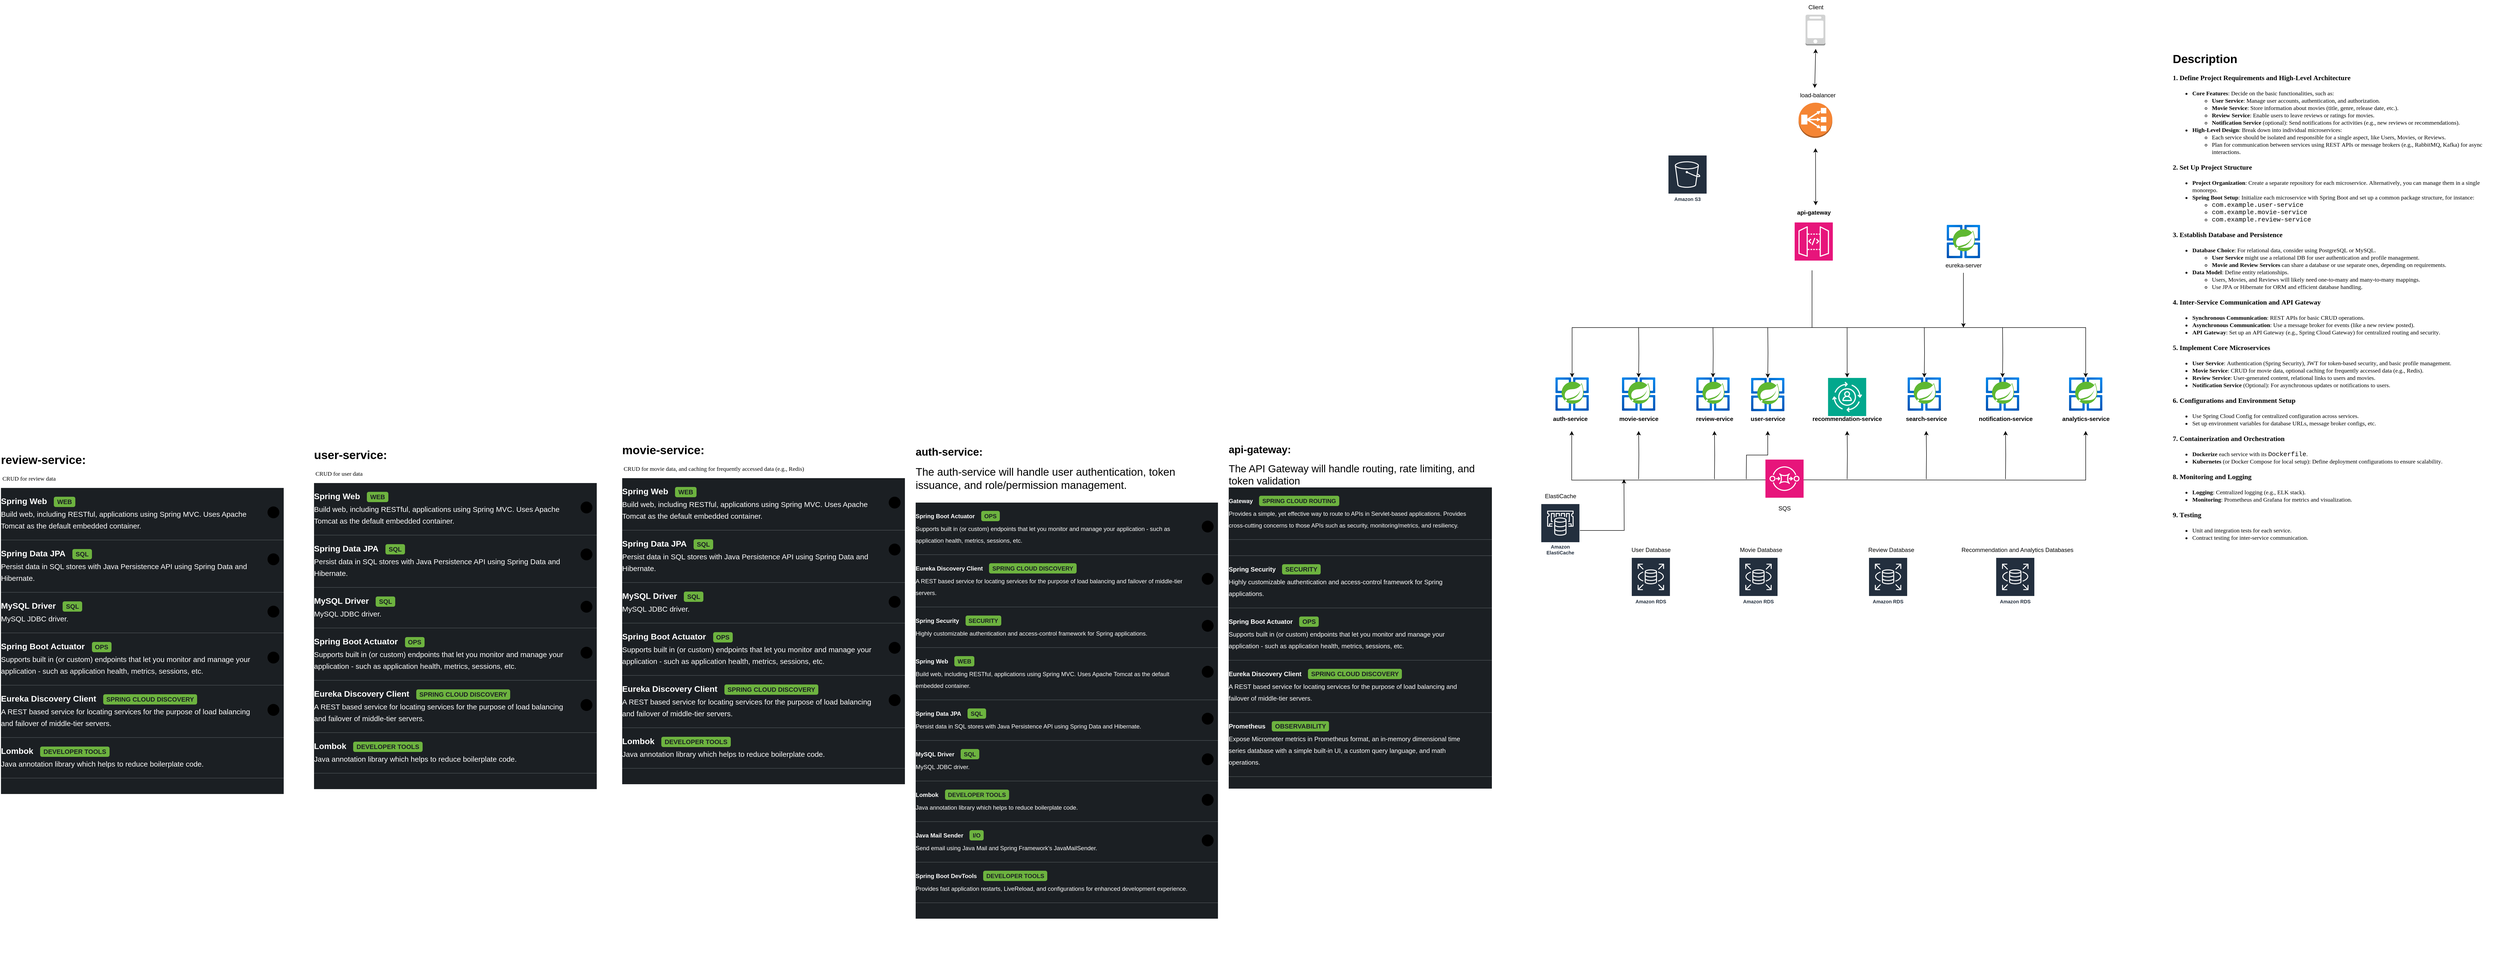 <mxfile version="24.8.6">
  <diagram name="Page-1" id="R4EWamfsh_gt4aq3ULMU">
    <mxGraphModel dx="4421" dy="1873" grid="1" gridSize="10" guides="1" tooltips="1" connect="1" arrows="1" fold="1" page="1" pageScale="1" pageWidth="827" pageHeight="1169" math="0" shadow="0">
      <root>
        <mxCell id="0" />
        <mxCell id="1" parent="0" />
        <mxCell id="tPTP5EJk6AqbPcsCi5eH-51" style="edgeStyle=orthogonalEdgeStyle;rounded=0;orthogonalLoop=1;jettySize=auto;html=1;" parent="1" target="tPTP5EJk6AqbPcsCi5eH-9" edge="1">
          <mxGeometry relative="1" as="geometry">
            <Array as="points">
              <mxPoint x="515" y="200" />
              <mxPoint x="24" y="200" />
            </Array>
            <mxPoint x="514.524" y="83.0" as="sourcePoint" />
          </mxGeometry>
        </mxCell>
        <mxCell id="tPTP5EJk6AqbPcsCi5eH-52" style="edgeStyle=orthogonalEdgeStyle;rounded=0;orthogonalLoop=1;jettySize=auto;html=1;" parent="1" target="tPTP5EJk6AqbPcsCi5eH-7" edge="1">
          <mxGeometry relative="1" as="geometry">
            <Array as="points">
              <mxPoint x="515" y="200" />
              <mxPoint x="1074" y="200" />
            </Array>
            <mxPoint x="514.524" y="83.0" as="sourcePoint" />
          </mxGeometry>
        </mxCell>
        <mxCell id="tPTP5EJk6AqbPcsCi5eH-53" style="edgeStyle=orthogonalEdgeStyle;rounded=0;orthogonalLoop=1;jettySize=auto;html=1;" parent="1" target="tPTP5EJk6AqbPcsCi5eH-2" edge="1">
          <mxGeometry relative="1" as="geometry">
            <mxPoint x="160" y="200" as="sourcePoint" />
          </mxGeometry>
        </mxCell>
        <mxCell id="tPTP5EJk6AqbPcsCi5eH-2" value="" style="image;aspect=fixed;html=1;points=[];align=center;fontSize=12;image=img/lib/azure2/compute/Azure_Spring_Cloud.svg;" parent="1" vertex="1">
          <mxGeometry x="126" y="302" width="68" height="68" as="geometry" />
        </mxCell>
        <mxCell id="tPTP5EJk6AqbPcsCi5eH-54" style="edgeStyle=orthogonalEdgeStyle;rounded=0;orthogonalLoop=1;jettySize=auto;html=1;" parent="1" target="tPTP5EJk6AqbPcsCi5eH-3" edge="1">
          <mxGeometry relative="1" as="geometry">
            <mxPoint x="312" y="200" as="sourcePoint" />
          </mxGeometry>
        </mxCell>
        <mxCell id="tPTP5EJk6AqbPcsCi5eH-3" value="" style="image;aspect=fixed;html=1;points=[];align=center;fontSize=12;image=img/lib/azure2/compute/Azure_Spring_Cloud.svg;" parent="1" vertex="1">
          <mxGeometry x="278" y="302" width="68" height="68" as="geometry" />
        </mxCell>
        <mxCell id="tPTP5EJk6AqbPcsCi5eH-55" style="edgeStyle=orthogonalEdgeStyle;rounded=0;orthogonalLoop=1;jettySize=auto;html=1;" parent="1" edge="1">
          <mxGeometry relative="1" as="geometry">
            <mxPoint x="586.25" y="200" as="sourcePoint" />
            <mxPoint x="586.333" y="302" as="targetPoint" />
          </mxGeometry>
        </mxCell>
        <mxCell id="tPTP5EJk6AqbPcsCi5eH-56" style="edgeStyle=orthogonalEdgeStyle;rounded=0;orthogonalLoop=1;jettySize=auto;html=1;" parent="1" target="tPTP5EJk6AqbPcsCi5eH-5" edge="1">
          <mxGeometry relative="1" as="geometry">
            <mxPoint x="744" y="200" as="sourcePoint" />
          </mxGeometry>
        </mxCell>
        <mxCell id="tPTP5EJk6AqbPcsCi5eH-5" value="" style="image;aspect=fixed;html=1;points=[];align=center;fontSize=12;image=img/lib/azure2/compute/Azure_Spring_Cloud.svg;" parent="1" vertex="1">
          <mxGeometry x="710" y="302" width="68" height="68" as="geometry" />
        </mxCell>
        <mxCell id="tPTP5EJk6AqbPcsCi5eH-57" style="edgeStyle=orthogonalEdgeStyle;rounded=0;orthogonalLoop=1;jettySize=auto;html=1;" parent="1" target="tPTP5EJk6AqbPcsCi5eH-6" edge="1">
          <mxGeometry relative="1" as="geometry">
            <mxPoint x="904" y="200" as="sourcePoint" />
          </mxGeometry>
        </mxCell>
        <mxCell id="tPTP5EJk6AqbPcsCi5eH-6" value="" style="image;aspect=fixed;html=1;points=[];align=center;fontSize=12;image=img/lib/azure2/compute/Azure_Spring_Cloud.svg;fontStyle=1" parent="1" vertex="1">
          <mxGeometry x="870" y="302" width="68" height="68" as="geometry" />
        </mxCell>
        <mxCell id="tPTP5EJk6AqbPcsCi5eH-7" value="" style="image;aspect=fixed;html=1;points=[];align=center;fontSize=12;image=img/lib/azure2/compute/Azure_Spring_Cloud.svg;fontStyle=1" parent="1" vertex="1">
          <mxGeometry x="1040" y="302" width="68" height="68" as="geometry" />
        </mxCell>
        <mxCell id="tPTP5EJk6AqbPcsCi5eH-9" value="" style="image;aspect=fixed;html=1;points=[];align=center;fontSize=12;image=img/lib/azure2/compute/Azure_Spring_Cloud.svg;fontStyle=1" parent="1" vertex="1">
          <mxGeometry x="-10" y="302" width="68" height="68" as="geometry" />
        </mxCell>
        <mxCell id="tPTP5EJk6AqbPcsCi5eH-10" value="&lt;p&gt;&lt;strong&gt;api-gateway&lt;/strong&gt;&lt;/p&gt;" style="text;html=1;align=center;verticalAlign=middle;resizable=0;points=[];autosize=1;strokeColor=none;fillColor=none;" parent="1" vertex="1">
          <mxGeometry x="473" y="-60" width="90" height="50" as="geometry" />
        </mxCell>
        <mxCell id="tPTP5EJk6AqbPcsCi5eH-12" value="&lt;p&gt;&lt;strong&gt;auth-service&lt;/strong&gt;&lt;/p&gt;" style="text;html=1;align=center;verticalAlign=middle;resizable=0;points=[];autosize=1;strokeColor=none;fillColor=none;" parent="1" vertex="1">
          <mxGeometry x="-25" y="361.5" width="90" height="50" as="geometry" />
        </mxCell>
        <mxCell id="tPTP5EJk6AqbPcsCi5eH-44" style="edgeStyle=orthogonalEdgeStyle;rounded=0;orthogonalLoop=1;jettySize=auto;html=1;" parent="1" target="tPTP5EJk6AqbPcsCi5eH-13" edge="1">
          <mxGeometry relative="1" as="geometry">
            <mxPoint x="160" y="510" as="sourcePoint" />
          </mxGeometry>
        </mxCell>
        <mxCell id="tPTP5EJk6AqbPcsCi5eH-13" value="&lt;p&gt;&lt;strong&gt;movie-service&lt;/strong&gt;&lt;/p&gt;" style="text;html=1;align=center;verticalAlign=middle;resizable=0;points=[];autosize=1;strokeColor=none;fillColor=none;" parent="1" vertex="1">
          <mxGeometry x="110" y="361.5" width="100" height="50" as="geometry" />
        </mxCell>
        <mxCell id="tPTP5EJk6AqbPcsCi5eH-46" style="edgeStyle=orthogonalEdgeStyle;rounded=0;orthogonalLoop=1;jettySize=auto;html=1;" parent="1" target="tPTP5EJk6AqbPcsCi5eH-14" edge="1">
          <mxGeometry relative="1" as="geometry">
            <mxPoint x="315" y="510" as="sourcePoint" />
          </mxGeometry>
        </mxCell>
        <mxCell id="tPTP5EJk6AqbPcsCi5eH-14" value="&lt;p&gt;&lt;strong&gt;r&lt;/strong&gt;&lt;strong style=&quot;background-color: initial;&quot;&gt;eview-ervice&lt;/strong&gt;&lt;/p&gt;" style="text;html=1;align=center;verticalAlign=middle;resizable=0;points=[];autosize=1;strokeColor=none;fillColor=none;" parent="1" vertex="1">
          <mxGeometry x="265" y="361.5" width="100" height="50" as="geometry" />
        </mxCell>
        <mxCell id="tPTP5EJk6AqbPcsCi5eH-47" style="edgeStyle=orthogonalEdgeStyle;rounded=0;orthogonalLoop=1;jettySize=auto;html=1;" parent="1" target="tPTP5EJk6AqbPcsCi5eH-15" edge="1">
          <mxGeometry relative="1" as="geometry">
            <mxPoint x="586.25" y="510" as="sourcePoint" />
          </mxGeometry>
        </mxCell>
        <mxCell id="tPTP5EJk6AqbPcsCi5eH-15" value="&lt;p&gt;&lt;strong&gt;recommendation-service&lt;/strong&gt;&lt;/p&gt;" style="text;html=1;align=center;verticalAlign=middle;resizable=0;points=[];autosize=1;strokeColor=none;fillColor=none;" parent="1" vertex="1">
          <mxGeometry x="501.25" y="361.5" width="170" height="50" as="geometry" />
        </mxCell>
        <mxCell id="tPTP5EJk6AqbPcsCi5eH-48" style="edgeStyle=orthogonalEdgeStyle;rounded=0;orthogonalLoop=1;jettySize=auto;html=1;" parent="1" target="tPTP5EJk6AqbPcsCi5eH-16" edge="1">
          <mxGeometry relative="1" as="geometry">
            <mxPoint x="748" y="510" as="sourcePoint" />
          </mxGeometry>
        </mxCell>
        <mxCell id="tPTP5EJk6AqbPcsCi5eH-16" value="&lt;p&gt;&lt;strong&gt;search-service&lt;/strong&gt;&lt;/p&gt;" style="text;html=1;align=center;verticalAlign=middle;resizable=0;points=[];autosize=1;strokeColor=none;fillColor=none;" parent="1" vertex="1">
          <mxGeometry x="693" y="361.5" width="110" height="50" as="geometry" />
        </mxCell>
        <mxCell id="tPTP5EJk6AqbPcsCi5eH-49" style="edgeStyle=orthogonalEdgeStyle;rounded=0;orthogonalLoop=1;jettySize=auto;html=1;" parent="1" target="tPTP5EJk6AqbPcsCi5eH-17" edge="1">
          <mxGeometry relative="1" as="geometry">
            <mxPoint x="910" y="510" as="sourcePoint" />
          </mxGeometry>
        </mxCell>
        <mxCell id="tPTP5EJk6AqbPcsCi5eH-17" value="&lt;p&gt;&lt;strong&gt;notification-service&lt;/strong&gt;&lt;/p&gt;" style="text;html=1;align=center;verticalAlign=middle;resizable=0;points=[];autosize=1;strokeColor=none;fillColor=none;" parent="1" vertex="1">
          <mxGeometry x="845" y="361.5" width="130" height="50" as="geometry" />
        </mxCell>
        <mxCell id="tPTP5EJk6AqbPcsCi5eH-18" value="&lt;p&gt;&lt;strong&gt;analytics-service&lt;/strong&gt;&lt;/p&gt;" style="text;html=1;align=center;verticalAlign=middle;resizable=0;points=[];autosize=1;strokeColor=none;fillColor=none;" parent="1" vertex="1">
          <mxGeometry x="1014" y="361.5" width="120" height="50" as="geometry" />
        </mxCell>
        <mxCell id="tPTP5EJk6AqbPcsCi5eH-23" value="User Database" style="text;html=1;align=center;verticalAlign=middle;resizable=0;points=[];autosize=1;strokeColor=none;fillColor=none;" parent="1" vertex="1">
          <mxGeometry x="135" y="640" width="100" height="30" as="geometry" />
        </mxCell>
        <mxCell id="tPTP5EJk6AqbPcsCi5eH-24" value="Movie Database" style="text;html=1;align=center;verticalAlign=middle;resizable=0;points=[];autosize=1;strokeColor=none;fillColor=none;" parent="1" vertex="1">
          <mxGeometry x="355" y="640" width="110" height="30" as="geometry" />
        </mxCell>
        <mxCell id="tPTP5EJk6AqbPcsCi5eH-25" value="Review Database" style="text;html=1;align=center;verticalAlign=middle;resizable=0;points=[];autosize=1;strokeColor=none;fillColor=none;" parent="1" vertex="1">
          <mxGeometry x="616.25" y="640" width="120" height="30" as="geometry" />
        </mxCell>
        <mxCell id="tPTP5EJk6AqbPcsCi5eH-26" value="Recommendation and Analytics Databases" style="text;html=1;align=center;verticalAlign=middle;resizable=0;points=[];autosize=1;strokeColor=none;fillColor=none;" parent="1" vertex="1">
          <mxGeometry x="809" y="640" width="250" height="30" as="geometry" />
        </mxCell>
        <mxCell id="tPTP5EJk6AqbPcsCi5eH-31" value="ElastiCache" style="text;html=1;align=center;verticalAlign=middle;resizable=0;points=[];autosize=1;strokeColor=none;fillColor=none;" parent="1" vertex="1">
          <mxGeometry x="-45" y="530" width="90" height="30" as="geometry" />
        </mxCell>
        <mxCell id="tPTP5EJk6AqbPcsCi5eH-32" value="load-balancer" style="text;html=1;align=center;verticalAlign=middle;resizable=0;points=[];autosize=1;strokeColor=none;fillColor=none;" parent="1" vertex="1">
          <mxGeometry x="476.25" y="-290" width="100" height="30" as="geometry" />
        </mxCell>
        <mxCell id="tPTP5EJk6AqbPcsCi5eH-34" value="SQS" style="text;html=1;align=center;verticalAlign=middle;resizable=0;points=[];autosize=1;strokeColor=none;fillColor=none;" parent="1" vertex="1">
          <mxGeometry x="433.25" y="555" width="50" height="30" as="geometry" />
        </mxCell>
        <mxCell id="tPTP5EJk6AqbPcsCi5eH-42" style="edgeStyle=orthogonalEdgeStyle;rounded=0;orthogonalLoop=1;jettySize=auto;html=1;" parent="1" target="tPTP5EJk6AqbPcsCi5eH-18" edge="1">
          <mxGeometry relative="1" as="geometry">
            <mxPoint x="496.5" y="511.524" as="sourcePoint" />
          </mxGeometry>
        </mxCell>
        <mxCell id="tPTP5EJk6AqbPcsCi5eH-36" value="" style="outlineConnect=0;dashed=0;verticalLabelPosition=bottom;verticalAlign=top;align=center;html=1;shape=mxgraph.aws3.mobile_client;fillColor=#D2D3D3;gradientColor=none;" parent="1" vertex="1">
          <mxGeometry x="501.25" y="-440" width="40.5" height="63" as="geometry" />
        </mxCell>
        <mxCell id="tPTP5EJk6AqbPcsCi5eH-37" value="Client" style="text;html=1;align=center;verticalAlign=middle;resizable=0;points=[];autosize=1;strokeColor=none;fillColor=none;" parent="1" vertex="1">
          <mxGeometry x="496.5" y="-470" width="50" height="30" as="geometry" />
        </mxCell>
        <mxCell id="tPTP5EJk6AqbPcsCi5eH-40" value="" style="endArrow=classic;startArrow=classic;html=1;rounded=0;" parent="1" edge="1">
          <mxGeometry width="50" height="50" relative="1" as="geometry">
            <mxPoint x="520" y="-290" as="sourcePoint" />
            <mxPoint x="522" y="-370" as="targetPoint" />
          </mxGeometry>
        </mxCell>
        <mxCell id="tPTP5EJk6AqbPcsCi5eH-43" style="edgeStyle=orthogonalEdgeStyle;rounded=0;orthogonalLoop=1;jettySize=auto;html=1;exitX=0;exitY=0.5;exitDx=0;exitDy=0;exitPerimeter=0;entryX=0.536;entryY=1.001;entryDx=0;entryDy=0;entryPerimeter=0;" parent="1" target="tPTP5EJk6AqbPcsCi5eH-12" edge="1">
          <mxGeometry relative="1" as="geometry">
            <mxPoint x="420" y="511.5" as="sourcePoint" />
          </mxGeometry>
        </mxCell>
        <mxCell id="tPTP5EJk6AqbPcsCi5eH-60" value="" style="endArrow=classic;startArrow=classic;html=1;rounded=0;" parent="1" edge="1">
          <mxGeometry width="50" height="50" relative="1" as="geometry">
            <mxPoint x="522" y="-50" as="sourcePoint" />
            <mxPoint x="521.642" y="-167.0" as="targetPoint" />
          </mxGeometry>
        </mxCell>
        <mxCell id="hdJnmSfa8VOICIZQmIh4-2" value="&lt;h1 style=&quot;margin-top: 0px;&quot;&gt;Description&lt;/h1&gt;&lt;p style=&quot;margin: 0px 0px 14px; font-variant-numeric: normal; font-variant-east-asian: normal; font-variant-alternates: normal; font-size-adjust: none; font-kerning: auto; font-optical-sizing: auto; font-feature-settings: normal; font-variation-settings: normal; font-variant-position: normal; font-stretch: normal; font-size: 14px; line-height: normal; font-family: Times; -webkit-text-stroke-color: rgb(0, 0, 0);&quot; class=&quot;p1&quot;&gt;&lt;span style=&quot;font-kerning: none;&quot; class=&quot;s1&quot;&gt;&lt;b&gt;1. Define Project Requirements and High-Level Architecture&lt;/b&gt;&lt;/span&gt;&lt;/p&gt;&lt;ul style=&quot;font-size: medium;&quot; class=&quot;ul1&quot;&gt;&lt;li style=&quot;margin: 0px; font-variant-numeric: normal; font-variant-east-asian: normal; font-variant-alternates: normal; font-size-adjust: none; font-kerning: auto; font-optical-sizing: auto; font-feature-settings: normal; font-variation-settings: normal; font-variant-position: normal; font-stretch: normal; font-size: 12px; line-height: normal; font-family: Times; -webkit-text-stroke: rgb(0, 0, 0);&quot; class=&quot;li2&quot;&gt;&lt;b&gt;&lt;/b&gt;&lt;span style=&quot;font-kerning: none;&quot; class=&quot;s1&quot;&gt;&lt;b&gt;Core Features&lt;/b&gt;: Decide on the basic functionalities, such as:&lt;/span&gt;&lt;/li&gt;&lt;ul class=&quot;ul2&quot;&gt;&lt;li style=&quot;margin: 0px; font-variant-numeric: normal; font-variant-east-asian: normal; font-variant-alternates: normal; font-size-adjust: none; font-kerning: auto; font-optical-sizing: auto; font-feature-settings: normal; font-variation-settings: normal; font-variant-position: normal; font-stretch: normal; font-size: 12px; line-height: normal; font-family: Times; -webkit-text-stroke: rgb(0, 0, 0);&quot; class=&quot;li2&quot;&gt;&lt;b&gt;&lt;/b&gt;&lt;span style=&quot;font-kerning: none;&quot; class=&quot;s1&quot;&gt;&lt;b&gt;User Service&lt;/b&gt;: Manage user accounts, authentication, and authorization.&lt;/span&gt;&lt;/li&gt;&lt;li style=&quot;margin: 0px; font-variant-numeric: normal; font-variant-east-asian: normal; font-variant-alternates: normal; font-size-adjust: none; font-kerning: auto; font-optical-sizing: auto; font-feature-settings: normal; font-variation-settings: normal; font-variant-position: normal; font-stretch: normal; font-size: 12px; line-height: normal; font-family: Times; -webkit-text-stroke: rgb(0, 0, 0);&quot; class=&quot;li2&quot;&gt;&lt;b&gt;&lt;/b&gt;&lt;span style=&quot;font-kerning: none;&quot; class=&quot;s1&quot;&gt;&lt;b&gt;Movie Service&lt;/b&gt;: Store information about movies (title, genre, release date, etc.).&lt;/span&gt;&lt;/li&gt;&lt;li style=&quot;margin: 0px; font-variant-numeric: normal; font-variant-east-asian: normal; font-variant-alternates: normal; font-size-adjust: none; font-kerning: auto; font-optical-sizing: auto; font-feature-settings: normal; font-variation-settings: normal; font-variant-position: normal; font-stretch: normal; font-size: 12px; line-height: normal; font-family: Times; -webkit-text-stroke: rgb(0, 0, 0);&quot; class=&quot;li2&quot;&gt;&lt;b&gt;&lt;/b&gt;&lt;span style=&quot;font-kerning: none;&quot; class=&quot;s1&quot;&gt;&lt;b&gt;Review Service&lt;/b&gt;: Enable users to leave reviews or ratings for movies.&lt;/span&gt;&lt;/li&gt;&lt;li style=&quot;margin: 0px; font-variant-numeric: normal; font-variant-east-asian: normal; font-variant-alternates: normal; font-size-adjust: none; font-kerning: auto; font-optical-sizing: auto; font-feature-settings: normal; font-variation-settings: normal; font-variant-position: normal; font-stretch: normal; font-size: 12px; line-height: normal; font-family: Times; -webkit-text-stroke: rgb(0, 0, 0);&quot; class=&quot;li2&quot;&gt;&lt;b&gt;&lt;/b&gt;&lt;span style=&quot;font-kerning: none;&quot; class=&quot;s1&quot;&gt;&lt;b&gt;Notification Service&lt;/b&gt; (optional): Send notifications for activities (e.g., new reviews or recommendations).&lt;/span&gt;&lt;/li&gt;&lt;/ul&gt;&lt;li style=&quot;margin: 0px; font-variant-numeric: normal; font-variant-east-asian: normal; font-variant-alternates: normal; font-size-adjust: none; font-kerning: auto; font-optical-sizing: auto; font-feature-settings: normal; font-variation-settings: normal; font-variant-position: normal; font-stretch: normal; font-size: 12px; line-height: normal; font-family: Times; -webkit-text-stroke: rgb(0, 0, 0);&quot; class=&quot;li2&quot;&gt;&lt;b&gt;&lt;/b&gt;&lt;span style=&quot;font-kerning: none;&quot; class=&quot;s1&quot;&gt;&lt;b&gt;High-Level Design&lt;/b&gt;: Break down into individual microservices:&lt;/span&gt;&lt;/li&gt;&lt;ul class=&quot;ul2&quot;&gt;&lt;li style=&quot;margin: 0px; font-variant-numeric: normal; font-variant-east-asian: normal; font-variant-alternates: normal; font-size-adjust: none; font-kerning: auto; font-optical-sizing: auto; font-feature-settings: normal; font-variation-settings: normal; font-variant-position: normal; font-stretch: normal; font-size: 12px; line-height: normal; font-family: Times; -webkit-text-stroke: rgb(0, 0, 0);&quot; class=&quot;li2&quot;&gt;&lt;span style=&quot;font-kerning: none;&quot; class=&quot;s1&quot;&gt;Each service should be isolated and responsible for a single aspect, like Users, Movies, or Reviews.&lt;/span&gt;&lt;/li&gt;&lt;li style=&quot;margin: 0px; font-variant-numeric: normal; font-variant-east-asian: normal; font-variant-alternates: normal; font-size-adjust: none; font-kerning: auto; font-optical-sizing: auto; font-feature-settings: normal; font-variation-settings: normal; font-variant-position: normal; font-stretch: normal; font-size: 12px; line-height: normal; font-family: Times; -webkit-text-stroke: rgb(0, 0, 0);&quot; class=&quot;li2&quot;&gt;&lt;span style=&quot;font-kerning: none;&quot; class=&quot;s1&quot;&gt;Plan for communication between services using REST APIs or message brokers (e.g., RabbitMQ, Kafka) for async interactions.&lt;/span&gt;&lt;/li&gt;&lt;/ul&gt;&lt;/ul&gt;&lt;p style=&quot;margin: 0px 0px 14px; font-variant-numeric: normal; font-variant-east-asian: normal; font-variant-alternates: normal; font-size-adjust: none; font-kerning: auto; font-optical-sizing: auto; font-feature-settings: normal; font-variation-settings: normal; font-variant-position: normal; font-stretch: normal; font-size: 14px; line-height: normal; font-family: Times; -webkit-text-stroke-color: rgb(0, 0, 0);&quot; class=&quot;p1&quot;&gt;&lt;span style=&quot;font-kerning: none;&quot; class=&quot;s1&quot;&gt;&lt;b&gt;2. Set Up Project Structure&lt;/b&gt;&lt;/span&gt;&lt;/p&gt;&lt;ul style=&quot;font-size: medium;&quot; class=&quot;ul1&quot;&gt;&lt;li style=&quot;margin: 0px; font-variant-numeric: normal; font-variant-east-asian: normal; font-variant-alternates: normal; font-size-adjust: none; font-kerning: auto; font-optical-sizing: auto; font-feature-settings: normal; font-variation-settings: normal; font-variant-position: normal; font-stretch: normal; font-size: 12px; line-height: normal; font-family: Times; -webkit-text-stroke: rgb(0, 0, 0);&quot; class=&quot;li2&quot;&gt;&lt;b&gt;&lt;/b&gt;&lt;span style=&quot;font-kerning: none;&quot; class=&quot;s1&quot;&gt;&lt;b&gt;Project Organization&lt;/b&gt;: Create a separate repository for each microservice. Alternatively, you can manage them in a single monorepo.&lt;/span&gt;&lt;/li&gt;&lt;li style=&quot;margin: 0px; font-variant-numeric: normal; font-variant-east-asian: normal; font-variant-alternates: normal; font-size-adjust: none; font-kerning: auto; font-optical-sizing: auto; font-feature-settings: normal; font-variation-settings: normal; font-variant-position: normal; font-stretch: normal; font-size: 12px; line-height: normal; font-family: Times; -webkit-text-stroke: rgb(0, 0, 0);&quot; class=&quot;li2&quot;&gt;&lt;b&gt;&lt;/b&gt;&lt;span style=&quot;font-kerning: none;&quot; class=&quot;s1&quot;&gt;&lt;b&gt;Spring Boot Setup&lt;/b&gt;: Initialize each microservice with Spring Boot and set up a common package structure, for instance:&lt;/span&gt;&lt;/li&gt;&lt;ul class=&quot;ul2&quot;&gt;&lt;li style=&quot;margin: 0px; font-variant-numeric: normal; font-variant-east-asian: normal; font-variant-alternates: normal; font-size-adjust: none; font-kerning: auto; font-optical-sizing: auto; font-feature-settings: normal; font-variation-settings: normal; font-variant-position: normal; font-stretch: normal; font-size: 13px; line-height: normal; font-family: Courier; -webkit-text-stroke: rgb(0, 0, 0);&quot; class=&quot;li3&quot;&gt;&lt;span style=&quot;font-kerning: none;&quot; class=&quot;s1&quot;&gt;com.example.user-service&lt;/span&gt;&lt;/li&gt;&lt;li style=&quot;margin: 0px; font-variant-numeric: normal; font-variant-east-asian: normal; font-variant-alternates: normal; font-size-adjust: none; font-kerning: auto; font-optical-sizing: auto; font-feature-settings: normal; font-variation-settings: normal; font-variant-position: normal; font-stretch: normal; font-size: 13px; line-height: normal; font-family: Courier; -webkit-text-stroke: rgb(0, 0, 0);&quot; class=&quot;li3&quot;&gt;&lt;span style=&quot;font-kerning: none;&quot; class=&quot;s1&quot;&gt;com.example.movie-service&lt;/span&gt;&lt;/li&gt;&lt;li style=&quot;margin: 0px; font-variant-numeric: normal; font-variant-east-asian: normal; font-variant-alternates: normal; font-size-adjust: none; font-kerning: auto; font-optical-sizing: auto; font-feature-settings: normal; font-variation-settings: normal; font-variant-position: normal; font-stretch: normal; font-size: 13px; line-height: normal; font-family: Courier; -webkit-text-stroke: rgb(0, 0, 0);&quot; class=&quot;li3&quot;&gt;&lt;span style=&quot;font-kerning: none;&quot; class=&quot;s1&quot;&gt;com.example.review-service&lt;/span&gt;&lt;/li&gt;&lt;/ul&gt;&lt;/ul&gt;&lt;p style=&quot;margin: 0px 0px 14px; font-variant-numeric: normal; font-variant-east-asian: normal; font-variant-alternates: normal; font-size-adjust: none; font-kerning: auto; font-optical-sizing: auto; font-feature-settings: normal; font-variation-settings: normal; font-variant-position: normal; font-stretch: normal; font-size: 14px; line-height: normal; font-family: Times; -webkit-text-stroke-color: rgb(0, 0, 0);&quot; class=&quot;p1&quot;&gt;&lt;span style=&quot;font-kerning: none;&quot; class=&quot;s1&quot;&gt;&lt;b&gt;3. Establish Database and Persistence&lt;/b&gt;&lt;/span&gt;&lt;/p&gt;&lt;ul style=&quot;font-size: medium;&quot; class=&quot;ul1&quot;&gt;&lt;li style=&quot;margin: 0px; font-variant-numeric: normal; font-variant-east-asian: normal; font-variant-alternates: normal; font-size-adjust: none; font-kerning: auto; font-optical-sizing: auto; font-feature-settings: normal; font-variation-settings: normal; font-variant-position: normal; font-stretch: normal; font-size: 12px; line-height: normal; font-family: Times; -webkit-text-stroke: rgb(0, 0, 0);&quot; class=&quot;li2&quot;&gt;&lt;b&gt;&lt;/b&gt;&lt;span style=&quot;font-kerning: none;&quot; class=&quot;s1&quot;&gt;&lt;b&gt;Database Choice&lt;/b&gt;: For relational data, consider using PostgreSQL or MySQL.&lt;/span&gt;&lt;/li&gt;&lt;ul class=&quot;ul2&quot;&gt;&lt;li style=&quot;margin: 0px; font-variant-numeric: normal; font-variant-east-asian: normal; font-variant-alternates: normal; font-size-adjust: none; font-kerning: auto; font-optical-sizing: auto; font-feature-settings: normal; font-variation-settings: normal; font-variant-position: normal; font-stretch: normal; font-size: 12px; line-height: normal; font-family: Times; -webkit-text-stroke: rgb(0, 0, 0);&quot; class=&quot;li2&quot;&gt;&lt;b&gt;&lt;/b&gt;&lt;span style=&quot;font-kerning: none;&quot; class=&quot;s1&quot;&gt;&lt;b&gt;User Service&lt;/b&gt; might use a relational DB for user authentication and profile management.&lt;/span&gt;&lt;/li&gt;&lt;li style=&quot;margin: 0px; font-variant-numeric: normal; font-variant-east-asian: normal; font-variant-alternates: normal; font-size-adjust: none; font-kerning: auto; font-optical-sizing: auto; font-feature-settings: normal; font-variation-settings: normal; font-variant-position: normal; font-stretch: normal; font-size: 12px; line-height: normal; font-family: Times; -webkit-text-stroke: rgb(0, 0, 0);&quot; class=&quot;li2&quot;&gt;&lt;b&gt;&lt;/b&gt;&lt;span style=&quot;font-kerning: none;&quot; class=&quot;s1&quot;&gt;&lt;b&gt;Movie and Review Services&lt;/b&gt; can share a database or use separate ones, depending on requirements.&lt;/span&gt;&lt;/li&gt;&lt;/ul&gt;&lt;li style=&quot;margin: 0px; font-variant-numeric: normal; font-variant-east-asian: normal; font-variant-alternates: normal; font-size-adjust: none; font-kerning: auto; font-optical-sizing: auto; font-feature-settings: normal; font-variation-settings: normal; font-variant-position: normal; font-stretch: normal; font-size: 12px; line-height: normal; font-family: Times; -webkit-text-stroke: rgb(0, 0, 0);&quot; class=&quot;li2&quot;&gt;&lt;b&gt;&lt;/b&gt;&lt;span style=&quot;font-kerning: none;&quot; class=&quot;s1&quot;&gt;&lt;b&gt;Data Model&lt;/b&gt;: Define entity relationships.&lt;/span&gt;&lt;/li&gt;&lt;ul class=&quot;ul2&quot;&gt;&lt;li style=&quot;margin: 0px; font-variant-numeric: normal; font-variant-east-asian: normal; font-variant-alternates: normal; font-size-adjust: none; font-kerning: auto; font-optical-sizing: auto; font-feature-settings: normal; font-variation-settings: normal; font-variant-position: normal; font-stretch: normal; font-size: 12px; line-height: normal; font-family: Times; -webkit-text-stroke: rgb(0, 0, 0);&quot; class=&quot;li2&quot;&gt;&lt;span style=&quot;font-kerning: none;&quot; class=&quot;s1&quot;&gt;Users, Movies, and Reviews will likely need one-to-many and many-to-many mappings.&lt;/span&gt;&lt;/li&gt;&lt;li style=&quot;margin: 0px; font-variant-numeric: normal; font-variant-east-asian: normal; font-variant-alternates: normal; font-size-adjust: none; font-kerning: auto; font-optical-sizing: auto; font-feature-settings: normal; font-variation-settings: normal; font-variant-position: normal; font-stretch: normal; font-size: 12px; line-height: normal; font-family: Times; -webkit-text-stroke: rgb(0, 0, 0);&quot; class=&quot;li2&quot;&gt;&lt;span style=&quot;font-kerning: none;&quot; class=&quot;s1&quot;&gt;Use JPA or Hibernate for ORM and efficient database handling.&lt;/span&gt;&lt;/li&gt;&lt;/ul&gt;&lt;/ul&gt;&lt;p style=&quot;margin: 0px 0px 14px; font-variant-numeric: normal; font-variant-east-asian: normal; font-variant-alternates: normal; font-size-adjust: none; font-kerning: auto; font-optical-sizing: auto; font-feature-settings: normal; font-variation-settings: normal; font-variant-position: normal; font-stretch: normal; font-size: 14px; line-height: normal; font-family: Times; -webkit-text-stroke-color: rgb(0, 0, 0);&quot; class=&quot;p1&quot;&gt;&lt;span style=&quot;font-kerning: none;&quot; class=&quot;s1&quot;&gt;&lt;b&gt;4. Inter-Service Communication and API Gateway&lt;/b&gt;&lt;/span&gt;&lt;/p&gt;&lt;ul style=&quot;font-size: medium;&quot; class=&quot;ul1&quot;&gt;&lt;li style=&quot;margin: 0px; font-variant-numeric: normal; font-variant-east-asian: normal; font-variant-alternates: normal; font-size-adjust: none; font-kerning: auto; font-optical-sizing: auto; font-feature-settings: normal; font-variation-settings: normal; font-variant-position: normal; font-stretch: normal; font-size: 12px; line-height: normal; font-family: Times; -webkit-text-stroke: rgb(0, 0, 0);&quot; class=&quot;li2&quot;&gt;&lt;b&gt;&lt;/b&gt;&lt;span style=&quot;font-kerning: none;&quot; class=&quot;s1&quot;&gt;&lt;b&gt;Synchronous Communication&lt;/b&gt;: REST APIs for basic CRUD operations.&lt;/span&gt;&lt;/li&gt;&lt;li style=&quot;margin: 0px; font-variant-numeric: normal; font-variant-east-asian: normal; font-variant-alternates: normal; font-size-adjust: none; font-kerning: auto; font-optical-sizing: auto; font-feature-settings: normal; font-variation-settings: normal; font-variant-position: normal; font-stretch: normal; font-size: 12px; line-height: normal; font-family: Times; -webkit-text-stroke: rgb(0, 0, 0);&quot; class=&quot;li2&quot;&gt;&lt;b&gt;&lt;/b&gt;&lt;span style=&quot;font-kerning: none;&quot; class=&quot;s1&quot;&gt;&lt;b&gt;Asynchronous Communication&lt;/b&gt;: Use a message broker for events (like a new review posted).&lt;/span&gt;&lt;/li&gt;&lt;li style=&quot;margin: 0px; font-variant-numeric: normal; font-variant-east-asian: normal; font-variant-alternates: normal; font-size-adjust: none; font-kerning: auto; font-optical-sizing: auto; font-feature-settings: normal; font-variation-settings: normal; font-variant-position: normal; font-stretch: normal; font-size: 12px; line-height: normal; font-family: Times; -webkit-text-stroke: rgb(0, 0, 0);&quot; class=&quot;li2&quot;&gt;&lt;b&gt;&lt;/b&gt;&lt;span style=&quot;font-kerning: none;&quot; class=&quot;s1&quot;&gt;&lt;b&gt;API Gateway&lt;/b&gt;: Set up an API Gateway (e.g., Spring Cloud Gateway) for centralized routing and security.&lt;/span&gt;&lt;/li&gt;&lt;/ul&gt;&lt;p style=&quot;margin: 0px 0px 14px; font-variant-numeric: normal; font-variant-east-asian: normal; font-variant-alternates: normal; font-size-adjust: none; font-kerning: auto; font-optical-sizing: auto; font-feature-settings: normal; font-variation-settings: normal; font-variant-position: normal; font-stretch: normal; font-size: 14px; line-height: normal; font-family: Times; -webkit-text-stroke-color: rgb(0, 0, 0);&quot; class=&quot;p1&quot;&gt;&lt;span style=&quot;font-kerning: none;&quot; class=&quot;s1&quot;&gt;&lt;b&gt;5. Implement Core Microservices&lt;/b&gt;&lt;/span&gt;&lt;/p&gt;&lt;ul style=&quot;font-size: medium;&quot; class=&quot;ul1&quot;&gt;&lt;li style=&quot;margin: 0px; font-variant-numeric: normal; font-variant-east-asian: normal; font-variant-alternates: normal; font-size-adjust: none; font-kerning: auto; font-optical-sizing: auto; font-feature-settings: normal; font-variation-settings: normal; font-variant-position: normal; font-stretch: normal; font-size: 12px; line-height: normal; font-family: Times; -webkit-text-stroke: rgb(0, 0, 0);&quot; class=&quot;li2&quot;&gt;&lt;b&gt;&lt;/b&gt;&lt;span style=&quot;font-kerning: none;&quot; class=&quot;s1&quot;&gt;&lt;b&gt;User Service&lt;/b&gt;: Authentication (Spring Security), JWT for token-based security, and basic profile management.&lt;/span&gt;&lt;/li&gt;&lt;li style=&quot;margin: 0px; font-variant-numeric: normal; font-variant-east-asian: normal; font-variant-alternates: normal; font-size-adjust: none; font-kerning: auto; font-optical-sizing: auto; font-feature-settings: normal; font-variation-settings: normal; font-variant-position: normal; font-stretch: normal; font-size: 12px; line-height: normal; font-family: Times; -webkit-text-stroke: rgb(0, 0, 0);&quot; class=&quot;li2&quot;&gt;&lt;b&gt;&lt;/b&gt;&lt;span style=&quot;font-kerning: none;&quot; class=&quot;s1&quot;&gt;&lt;b&gt;Movie Service&lt;/b&gt;: CRUD for movie data, optional caching for frequently accessed data (e.g., Redis).&lt;/span&gt;&lt;/li&gt;&lt;li style=&quot;margin: 0px; font-variant-numeric: normal; font-variant-east-asian: normal; font-variant-alternates: normal; font-size-adjust: none; font-kerning: auto; font-optical-sizing: auto; font-feature-settings: normal; font-variation-settings: normal; font-variant-position: normal; font-stretch: normal; font-size: 12px; line-height: normal; font-family: Times; -webkit-text-stroke: rgb(0, 0, 0);&quot; class=&quot;li2&quot;&gt;&lt;b&gt;&lt;/b&gt;&lt;span style=&quot;font-kerning: none;&quot; class=&quot;s1&quot;&gt;&lt;b&gt;Review Service&lt;/b&gt;: User-generated content, relational links to users and movies.&lt;/span&gt;&lt;/li&gt;&lt;li style=&quot;margin: 0px; font-variant-numeric: normal; font-variant-east-asian: normal; font-variant-alternates: normal; font-size-adjust: none; font-kerning: auto; font-optical-sizing: auto; font-feature-settings: normal; font-variation-settings: normal; font-variant-position: normal; font-stretch: normal; font-size: 12px; line-height: normal; font-family: Times; -webkit-text-stroke: rgb(0, 0, 0);&quot; class=&quot;li2&quot;&gt;&lt;b&gt;&lt;/b&gt;&lt;span style=&quot;font-kerning: none;&quot; class=&quot;s1&quot;&gt;&lt;b&gt;Notification Service&lt;/b&gt; (Optional): For asynchronous updates or notifications to users.&lt;/span&gt;&lt;/li&gt;&lt;/ul&gt;&lt;p style=&quot;margin: 0px 0px 14px; font-variant-numeric: normal; font-variant-east-asian: normal; font-variant-alternates: normal; font-size-adjust: none; font-kerning: auto; font-optical-sizing: auto; font-feature-settings: normal; font-variation-settings: normal; font-variant-position: normal; font-stretch: normal; font-size: 14px; line-height: normal; font-family: Times; -webkit-text-stroke-color: rgb(0, 0, 0);&quot; class=&quot;p1&quot;&gt;&lt;span style=&quot;font-kerning: none;&quot; class=&quot;s1&quot;&gt;&lt;b&gt;6. Configurations and Environment Setup&lt;/b&gt;&lt;/span&gt;&lt;/p&gt;&lt;ul style=&quot;font-size: medium;&quot; class=&quot;ul1&quot;&gt;&lt;li style=&quot;margin: 0px; font-variant-numeric: normal; font-variant-east-asian: normal; font-variant-alternates: normal; font-size-adjust: none; font-kerning: auto; font-optical-sizing: auto; font-feature-settings: normal; font-variation-settings: normal; font-variant-position: normal; font-stretch: normal; font-size: 12px; line-height: normal; font-family: Times; -webkit-text-stroke: rgb(0, 0, 0);&quot; class=&quot;li2&quot;&gt;&lt;span style=&quot;font-kerning: none;&quot; class=&quot;s1&quot;&gt;Use Spring Cloud Config for centralized configuration across services.&lt;/span&gt;&lt;/li&gt;&lt;li style=&quot;margin: 0px; font-variant-numeric: normal; font-variant-east-asian: normal; font-variant-alternates: normal; font-size-adjust: none; font-kerning: auto; font-optical-sizing: auto; font-feature-settings: normal; font-variation-settings: normal; font-variant-position: normal; font-stretch: normal; font-size: 12px; line-height: normal; font-family: Times; -webkit-text-stroke: rgb(0, 0, 0);&quot; class=&quot;li2&quot;&gt;&lt;span style=&quot;font-kerning: none;&quot; class=&quot;s1&quot;&gt;Set up environment variables for database URLs, message broker configs, etc.&lt;/span&gt;&lt;/li&gt;&lt;/ul&gt;&lt;p style=&quot;margin: 0px 0px 14px; font-variant-numeric: normal; font-variant-east-asian: normal; font-variant-alternates: normal; font-size-adjust: none; font-kerning: auto; font-optical-sizing: auto; font-feature-settings: normal; font-variation-settings: normal; font-variant-position: normal; font-stretch: normal; font-size: 14px; line-height: normal; font-family: Times; -webkit-text-stroke-color: rgb(0, 0, 0);&quot; class=&quot;p1&quot;&gt;&lt;span style=&quot;font-kerning: none;&quot; class=&quot;s1&quot;&gt;&lt;b&gt;7. Containerization and Orchestration&lt;/b&gt;&lt;/span&gt;&lt;/p&gt;&lt;ul style=&quot;font-size: medium;&quot; class=&quot;ul1&quot;&gt;&lt;li style=&quot;margin: 0px; font-variant-numeric: normal; font-variant-east-asian: normal; font-variant-alternates: normal; font-size-adjust: none; font-kerning: auto; font-optical-sizing: auto; font-feature-settings: normal; font-variation-settings: normal; font-variant-position: normal; font-stretch: normal; font-size: 12px; line-height: normal; font-family: Times; -webkit-text-stroke: rgb(0, 0, 0);&quot; class=&quot;li2&quot;&gt;&lt;b&gt;&lt;/b&gt;&lt;span style=&quot;font-kerning: none;&quot; class=&quot;s1&quot;&gt;&lt;b&gt;Dockerize&lt;/b&gt; each service with its &lt;/span&gt;&lt;span style=&quot;font-variant-numeric: normal; font-variant-east-asian: normal; font-variant-alternates: normal; font-variant-position: normal; font-size-adjust: none; font-optical-sizing: auto; font-feature-settings: normal; font-variation-settings: normal; font-stretch: normal; font-size: 13px; line-height: normal; font-family: Courier; font-kerning: none;&quot; class=&quot;s2&quot;&gt;Dockerfile&lt;/span&gt;&lt;span style=&quot;font-kerning: none;&quot; class=&quot;s1&quot;&gt;.&lt;/span&gt;&lt;/li&gt;&lt;li style=&quot;margin: 0px; font-variant-numeric: normal; font-variant-east-asian: normal; font-variant-alternates: normal; font-size-adjust: none; font-kerning: auto; font-optical-sizing: auto; font-feature-settings: normal; font-variation-settings: normal; font-variant-position: normal; font-stretch: normal; font-size: 12px; line-height: normal; font-family: Times; -webkit-text-stroke: rgb(0, 0, 0);&quot; class=&quot;li2&quot;&gt;&lt;b&gt;&lt;/b&gt;&lt;span style=&quot;font-kerning: none;&quot; class=&quot;s1&quot;&gt;&lt;b&gt;Kubernetes&lt;/b&gt; (or Docker Compose for local setup): Define deployment configurations to ensure scalability.&lt;/span&gt;&lt;/li&gt;&lt;/ul&gt;&lt;p style=&quot;margin: 0px 0px 14px; font-variant-numeric: normal; font-variant-east-asian: normal; font-variant-alternates: normal; font-size-adjust: none; font-kerning: auto; font-optical-sizing: auto; font-feature-settings: normal; font-variation-settings: normal; font-variant-position: normal; font-stretch: normal; font-size: 14px; line-height: normal; font-family: Times; -webkit-text-stroke-color: rgb(0, 0, 0);&quot; class=&quot;p1&quot;&gt;&lt;span style=&quot;font-kerning: none;&quot; class=&quot;s1&quot;&gt;&lt;b&gt;8. Monitoring and Logging&lt;/b&gt;&lt;/span&gt;&lt;/p&gt;&lt;ul style=&quot;font-size: medium;&quot; class=&quot;ul1&quot;&gt;&lt;li style=&quot;margin: 0px; font-variant-numeric: normal; font-variant-east-asian: normal; font-variant-alternates: normal; font-size-adjust: none; font-kerning: auto; font-optical-sizing: auto; font-feature-settings: normal; font-variation-settings: normal; font-variant-position: normal; font-stretch: normal; font-size: 12px; line-height: normal; font-family: Times; -webkit-text-stroke: rgb(0, 0, 0);&quot; class=&quot;li2&quot;&gt;&lt;b&gt;&lt;/b&gt;&lt;span style=&quot;font-kerning: none;&quot; class=&quot;s1&quot;&gt;&lt;b&gt;Logging&lt;/b&gt;: Centralized logging (e.g., ELK stack).&lt;/span&gt;&lt;/li&gt;&lt;li style=&quot;margin: 0px; font-variant-numeric: normal; font-variant-east-asian: normal; font-variant-alternates: normal; font-size-adjust: none; font-kerning: auto; font-optical-sizing: auto; font-feature-settings: normal; font-variation-settings: normal; font-variant-position: normal; font-stretch: normal; font-size: 12px; line-height: normal; font-family: Times; -webkit-text-stroke: rgb(0, 0, 0);&quot; class=&quot;li2&quot;&gt;&lt;b&gt;&lt;/b&gt;&lt;span style=&quot;font-kerning: none;&quot; class=&quot;s1&quot;&gt;&lt;b&gt;Monitoring&lt;/b&gt;: Prometheus and Grafana for metrics and visualization.&lt;/span&gt;&lt;/li&gt;&lt;/ul&gt;&lt;p style=&quot;margin: 0px 0px 14px; font-variant-numeric: normal; font-variant-east-asian: normal; font-variant-alternates: normal; font-size-adjust: none; font-kerning: auto; font-optical-sizing: auto; font-feature-settings: normal; font-variation-settings: normal; font-variant-position: normal; font-stretch: normal; font-size: 14px; line-height: normal; font-family: Times; -webkit-text-stroke-color: rgb(0, 0, 0);&quot; class=&quot;p1&quot;&gt;&lt;span style=&quot;font-kerning: none;&quot; class=&quot;s1&quot;&gt;&lt;b&gt;9. Testing&lt;/b&gt;&lt;/span&gt;&lt;/p&gt;&lt;ul style=&quot;font-size: medium;&quot; class=&quot;ul1&quot;&gt;&lt;li style=&quot;margin: 0px; font-variant-numeric: normal; font-variant-east-asian: normal; font-variant-alternates: normal; font-size-adjust: none; font-kerning: auto; font-optical-sizing: auto; font-feature-settings: normal; font-variation-settings: normal; font-variant-position: normal; font-stretch: normal; font-size: 12px; line-height: normal; font-family: Times; -webkit-text-stroke: rgb(0, 0, 0);&quot; class=&quot;li2&quot;&gt;&lt;span style=&quot;font-kerning: none;&quot; class=&quot;s1&quot;&gt;Unit and integration tests for each service.&lt;/span&gt;&lt;/li&gt;&lt;li style=&quot;margin: 0px; font-variant-numeric: normal; font-variant-east-asian: normal; font-variant-alternates: normal; font-size-adjust: none; font-kerning: auto; font-optical-sizing: auto; font-feature-settings: normal; font-variation-settings: normal; font-variant-position: normal; font-stretch: normal; font-size: 12px; line-height: normal; font-family: Times; -webkit-text-stroke: rgb(0, 0, 0);&quot; class=&quot;li2&quot;&gt;&lt;span style=&quot;font-kerning: none;&quot; class=&quot;s1&quot;&gt;Contract testing for inter-service communication.&lt;/span&gt;&lt;/li&gt;&lt;/ul&gt;" style="text;html=1;whiteSpace=wrap;overflow=hidden;rounded=0;" parent="1" vertex="1">
          <mxGeometry x="1250" y="-370" width="670" height="1010" as="geometry" />
        </mxCell>
        <mxCell id="VbaauHJECKvMJQnjsEnG-1" value="" style="image;aspect=fixed;html=1;points=[];align=center;fontSize=12;image=img/lib/azure2/compute/Azure_Spring_Cloud.svg;" vertex="1" parent="1">
          <mxGeometry x="790" y="-10" width="68" height="68" as="geometry" />
        </mxCell>
        <mxCell id="VbaauHJECKvMJQnjsEnG-3" style="edgeStyle=orthogonalEdgeStyle;rounded=0;orthogonalLoop=1;jettySize=auto;html=1;" edge="1" parent="1" source="VbaauHJECKvMJQnjsEnG-2">
          <mxGeometry relative="1" as="geometry">
            <mxPoint x="824" y="200" as="targetPoint" />
          </mxGeometry>
        </mxCell>
        <mxCell id="VbaauHJECKvMJQnjsEnG-2" value="eureka-&lt;span style=&quot;background-color: initial;&quot;&gt;server&lt;/span&gt;" style="text;html=1;align=center;verticalAlign=middle;resizable=0;points=[];autosize=1;strokeColor=none;fillColor=none;" vertex="1" parent="1">
          <mxGeometry x="774" y="58" width="100" height="30" as="geometry" />
        </mxCell>
        <mxCell id="VbaauHJECKvMJQnjsEnG-4" value="" style="sketch=0;points=[[0,0,0],[0.25,0,0],[0.5,0,0],[0.75,0,0],[1,0,0],[0,1,0],[0.25,1,0],[0.5,1,0],[0.75,1,0],[1,1,0],[0,0.25,0],[0,0.5,0],[0,0.75,0],[1,0.25,0],[1,0.5,0],[1,0.75,0]];outlineConnect=0;fontColor=#232F3E;fillColor=#01A88D;strokeColor=#ffffff;dashed=0;verticalLabelPosition=bottom;verticalAlign=top;align=center;html=1;fontSize=12;fontStyle=0;aspect=fixed;shape=mxgraph.aws4.resourceIcon;resIcon=mxgraph.aws4.personalize;" vertex="1" parent="1">
          <mxGeometry x="547.25" y="303" width="78" height="78" as="geometry" />
        </mxCell>
        <mxCell id="VbaauHJECKvMJQnjsEnG-5" value="Amazon S3" style="sketch=0;outlineConnect=0;fontColor=#232F3E;gradientColor=none;strokeColor=#ffffff;fillColor=#232F3E;dashed=0;verticalLabelPosition=middle;verticalAlign=bottom;align=center;html=1;whiteSpace=wrap;fontSize=10;fontStyle=1;spacing=3;shape=mxgraph.aws4.productIcon;prIcon=mxgraph.aws4.s3;" vertex="1" parent="1">
          <mxGeometry x="220" y="-153" width="80" height="100" as="geometry" />
        </mxCell>
        <mxCell id="VbaauHJECKvMJQnjsEnG-6" value="" style="sketch=0;points=[[0,0,0],[0.25,0,0],[0.5,0,0],[0.75,0,0],[1,0,0],[0,1,0],[0.25,1,0],[0.5,1,0],[0.75,1,0],[1,1,0],[0,0.25,0],[0,0.5,0],[0,0.75,0],[1,0.25,0],[1,0.5,0],[1,0.75,0]];outlineConnect=0;fontColor=#232F3E;fillColor=#E7157B;strokeColor=#ffffff;dashed=0;verticalLabelPosition=bottom;verticalAlign=top;align=center;html=1;fontSize=12;fontStyle=0;aspect=fixed;shape=mxgraph.aws4.resourceIcon;resIcon=mxgraph.aws4.api_gateway;" vertex="1" parent="1">
          <mxGeometry x="479" y="-15" width="78" height="78" as="geometry" />
        </mxCell>
        <mxCell id="VbaauHJECKvMJQnjsEnG-7" value="" style="outlineConnect=0;dashed=0;verticalLabelPosition=bottom;verticalAlign=top;align=center;html=1;shape=mxgraph.aws3.classic_load_balancer;fillColor=#F58534;gradientColor=none;" vertex="1" parent="1">
          <mxGeometry x="487" y="-260" width="69" height="72" as="geometry" />
        </mxCell>
        <mxCell id="VbaauHJECKvMJQnjsEnG-8" value="" style="sketch=0;points=[[0,0,0],[0.25,0,0],[0.5,0,0],[0.75,0,0],[1,0,0],[0,1,0],[0.25,1,0],[0.5,1,0],[0.75,1,0],[1,1,0],[0,0.25,0],[0,0.5,0],[0,0.75,0],[1,0.25,0],[1,0.5,0],[1,0.75,0]];outlineConnect=0;fontColor=#232F3E;fillColor=#E7157B;strokeColor=#ffffff;dashed=0;verticalLabelPosition=bottom;verticalAlign=top;align=center;html=1;fontSize=12;fontStyle=0;aspect=fixed;shape=mxgraph.aws4.resourceIcon;resIcon=mxgraph.aws4.sqs;" vertex="1" parent="1">
          <mxGeometry x="419.25" y="470" width="78" height="78" as="geometry" />
        </mxCell>
        <mxCell id="VbaauHJECKvMJQnjsEnG-9" value="Amazon RDS" style="sketch=0;outlineConnect=0;fontColor=#232F3E;gradientColor=none;strokeColor=#ffffff;fillColor=#232F3E;dashed=0;verticalLabelPosition=middle;verticalAlign=bottom;align=center;html=1;whiteSpace=wrap;fontSize=10;fontStyle=1;spacing=3;shape=mxgraph.aws4.productIcon;prIcon=mxgraph.aws4.rds;" vertex="1" parent="1">
          <mxGeometry x="145" y="670" width="80" height="100" as="geometry" />
        </mxCell>
        <mxCell id="VbaauHJECKvMJQnjsEnG-10" value="Amazon RDS" style="sketch=0;outlineConnect=0;fontColor=#232F3E;gradientColor=none;strokeColor=#ffffff;fillColor=#232F3E;dashed=0;verticalLabelPosition=middle;verticalAlign=bottom;align=center;html=1;whiteSpace=wrap;fontSize=10;fontStyle=1;spacing=3;shape=mxgraph.aws4.productIcon;prIcon=mxgraph.aws4.rds;" vertex="1" parent="1">
          <mxGeometry x="365" y="670" width="80" height="100" as="geometry" />
        </mxCell>
        <mxCell id="VbaauHJECKvMJQnjsEnG-11" value="Amazon RDS" style="sketch=0;outlineConnect=0;fontColor=#232F3E;gradientColor=none;strokeColor=#ffffff;fillColor=#232F3E;dashed=0;verticalLabelPosition=middle;verticalAlign=bottom;align=center;html=1;whiteSpace=wrap;fontSize=10;fontStyle=1;spacing=3;shape=mxgraph.aws4.productIcon;prIcon=mxgraph.aws4.rds;" vertex="1" parent="1">
          <mxGeometry x="630" y="670" width="80" height="100" as="geometry" />
        </mxCell>
        <mxCell id="VbaauHJECKvMJQnjsEnG-12" value="Amazon RDS" style="sketch=0;outlineConnect=0;fontColor=#232F3E;gradientColor=none;strokeColor=#ffffff;fillColor=#232F3E;dashed=0;verticalLabelPosition=middle;verticalAlign=bottom;align=center;html=1;whiteSpace=wrap;fontSize=10;fontStyle=1;spacing=3;shape=mxgraph.aws4.productIcon;prIcon=mxgraph.aws4.rds;" vertex="1" parent="1">
          <mxGeometry x="890" y="670" width="80" height="100" as="geometry" />
        </mxCell>
        <mxCell id="VbaauHJECKvMJQnjsEnG-25" style="edgeStyle=orthogonalEdgeStyle;rounded=0;orthogonalLoop=1;jettySize=auto;html=1;" edge="1" parent="1" source="VbaauHJECKvMJQnjsEnG-13">
          <mxGeometry relative="1" as="geometry">
            <mxPoint x="130" y="510" as="targetPoint" />
          </mxGeometry>
        </mxCell>
        <mxCell id="VbaauHJECKvMJQnjsEnG-13" value="Amazon ElastiCache" style="sketch=0;outlineConnect=0;fontColor=#232F3E;gradientColor=none;strokeColor=#ffffff;fillColor=#232F3E;dashed=0;verticalLabelPosition=middle;verticalAlign=bottom;align=center;html=1;whiteSpace=wrap;fontSize=10;fontStyle=1;spacing=3;shape=mxgraph.aws4.productIcon;prIcon=mxgraph.aws4.elasticache;" vertex="1" parent="1">
          <mxGeometry x="-40" y="560" width="80" height="110" as="geometry" />
        </mxCell>
        <mxCell id="VbaauHJECKvMJQnjsEnG-17" value="&lt;h1 style=&quot;margin-top: 0px; font-size: 21px;&quot;&gt;&lt;font style=&quot;font-size: 21px;&quot;&gt;api-gateway:&lt;/font&gt;&lt;/h1&gt;&lt;div style=&quot;font-size: 21px;&quot;&gt;&lt;font style=&quot;font-size: 21px;&quot;&gt;The API Gateway will handle routing, rate limiting, and token validation&amp;nbsp;&lt;/font&gt;&lt;/div&gt;&lt;ul style=&quot;margin: 0px; padding: 0px 0px 2rem; color: rgb(255, 255, 255); font-family: Metropolis, Arial, sans-serif; background-color: rgb(27, 31, 35); font-size: 18px;&quot; class=&quot;dependencies-list&quot;&gt;&lt;li style=&quot;margin: 0px; padding: 0px; list-style: none; border-bottom: 1px solid rgb(74, 80, 83); border-top-color: rgb(74, 80, 83); border-right-color: rgb(74, 80, 83); border-left-color: rgb(74, 80, 83); font-size: 12px;&quot;&gt;&lt;div style=&quot;position: relative; padding: 1rem 50px 1rem 0px; line-height: 1.5rem;&quot; class=&quot;dependency-item&quot;&gt;&lt;span style=&quot;font-weight: 600; display: block; margin-bottom: 2px;&quot;&gt;&lt;font style=&quot;font-size: 12px;&quot;&gt;Gateway&amp;nbsp;&lt;span style=&quot;display: inline-block; background: rgb(109, 179, 63); padding: 2px 0.4rem 1px; line-height: 18px; margin-left: 0.6rem; text-transform: uppercase; color: rgb(27, 31, 35); border-radius: 4px;&quot; class=&quot;group&quot;&gt;Spring Cloud Routing&lt;/span&gt;&lt;/font&gt;&lt;/span&gt;&lt;span style=&quot;display: block;&quot; class=&quot;description&quot;&gt;&lt;font style=&quot;font-size: 12px;&quot;&gt;Provides a simple, yet effective way to route to APIs in Servlet-based applications. Provides cross-cutting concerns to those APIs such as security, monitoring/metrics, and resiliency.&lt;/font&gt;&lt;/span&gt;&lt;/div&gt;&lt;/li&gt;&lt;li style=&quot;font-size: 13px; margin: 0px; padding: 0px; list-style: none; border-bottom: 1px solid rgb(74, 80, 83); border-top-color: rgb(74, 80, 83); border-right-color: rgb(74, 80, 83); border-left-color: rgb(74, 80, 83);&quot; class=&quot;fade-enter-done&quot;&gt;&lt;div style=&quot;position: relative; padding: 1rem 50px 1rem 0px; line-height: 1.5rem;&quot; class=&quot;dependency-item&quot;&gt;&lt;a style=&quot;background-color: transparent; display: block; position: absolute; width: 42px; right: 0px; top: 49.75px; margin-top: -21px; opacity: 1; outline: rgba(0, 0, 0, 0) dotted 1px; transition: 150ms;&quot; class=&quot;icon&quot; href=&quot;https://start.spring.io/&quot;&gt;&lt;span style=&quot;display: block; outline: none; box-shadow: none; padding: 8px; font-size: 13px;&quot; tabindex=&quot;-1&quot; class=&quot;a-content&quot;&gt;&lt;svg class=&quot;icon-remove&quot; viewBox=&quot;0 0 512 512&quot; xmlns=&quot;http://www.w3.org/2000/svg&quot; role=&quot;img&quot; data-icon=&quot;remove&quot; aria-hidden=&quot;true&quot;&gt;&lt;font style=&quot;font-size: 13px;&quot;&gt;&lt;g id=&quot;Layer_1_1_&quot;&gt;&lt;path d=&quot;M494,256c0,131.4-106.6,238-238,238S18,387.4,18,256S124.6,18,256,18S494,124.6,494,256z&quot; class=&quot;st0&quot;&gt;&lt;/path&gt;&lt;/g&gt;&lt;g id=&quot;Layer_2_1_&quot;&gt;&lt;line y2=&quot;260&quot; x2=&quot;397.5&quot; y1=&quot;260&quot; x1=&quot;114.4&quot; class=&quot;st1&quot;&gt;&lt;/line&gt;&lt;/g&gt;&lt;/font&gt;&lt;/svg&gt;&lt;/span&gt;&lt;/a&gt;&lt;/div&gt;&lt;/li&gt;&lt;li style=&quot;font-size: 13px; margin: 0px; padding: 0px; list-style: none; border-bottom: 1px solid rgb(74, 80, 83); border-top-color: rgb(74, 80, 83); border-right-color: rgb(74, 80, 83); border-left-color: rgb(74, 80, 83);&quot; class=&quot;fade-enter-done&quot;&gt;&lt;div style=&quot;position: relative; padding: 1rem 50px 1rem 0px; line-height: 1.5rem;&quot; class=&quot;dependency-item&quot;&gt;&lt;span style=&quot;font-weight: 600; display: block; margin-bottom: 2px;&quot;&gt;&lt;font style=&quot;font-size: 13px;&quot;&gt;Spring Security&amp;nbsp;&lt;span style=&quot;display: inline-block; background: rgb(109, 179, 63); padding: 2px 0.4rem 1px; line-height: 18px; margin-left: 0.6rem; text-transform: uppercase; color: rgb(27, 31, 35); border-radius: 4px;&quot; class=&quot;group&quot;&gt;Security&lt;/span&gt;&lt;/font&gt;&lt;/span&gt;&lt;span style=&quot;display: block;&quot; class=&quot;description&quot;&gt;&lt;font style=&quot;font-size: 13px;&quot;&gt;Highly customizable authentication and access-control framework for Spring applications.&lt;/font&gt;&lt;/span&gt;&lt;a style=&quot;background-color: transparent; display: block; position: absolute; width: 42px; right: 0px; top: 38.5px; margin-top: -21px; opacity: 1; outline: rgba(0, 0, 0, 0) dotted 1px; transition: 150ms;&quot; class=&quot;icon&quot; href=&quot;https://start.spring.io/&quot;&gt;&lt;span style=&quot;display: block; outline: none; box-shadow: none; padding: 8px; font-size: 13px;&quot; tabindex=&quot;-1&quot; class=&quot;a-content&quot;&gt;&lt;svg class=&quot;icon-remove&quot; viewBox=&quot;0 0 512 512&quot; xmlns=&quot;http://www.w3.org/2000/svg&quot; role=&quot;img&quot; data-icon=&quot;remove&quot; aria-hidden=&quot;true&quot;&gt;&lt;font style=&quot;font-size: 13px;&quot;&gt;&lt;g id=&quot;Layer_1_1_&quot;&gt;&lt;path d=&quot;M494,256c0,131.4-106.6,238-238,238S18,387.4,18,256S124.6,18,256,18S494,124.6,494,256z&quot; class=&quot;st0&quot;&gt;&lt;/path&gt;&lt;/g&gt;&lt;g id=&quot;Layer_2_1_&quot;&gt;&lt;line y2=&quot;260&quot; x2=&quot;397.5&quot; y1=&quot;260&quot; x1=&quot;114.4&quot; class=&quot;st1&quot;&gt;&lt;/line&gt;&lt;/g&gt;&lt;/font&gt;&lt;/svg&gt;&lt;/span&gt;&lt;/a&gt;&lt;/div&gt;&lt;/li&gt;&lt;li style=&quot;font-size: 13px; margin: 0px; padding: 0px; list-style: none; border-bottom: 1px solid rgb(74, 80, 83); border-top-color: rgb(74, 80, 83); border-right-color: rgb(74, 80, 83); border-left-color: rgb(74, 80, 83);&quot; class=&quot;fade-enter-done&quot;&gt;&lt;div style=&quot;position: relative; padding: 1rem 50px 1rem 0px; line-height: 1.5rem;&quot; class=&quot;dependency-item&quot;&gt;&lt;span style=&quot;font-weight: 600; display: block; margin-bottom: 2px;&quot;&gt;&lt;font style=&quot;font-size: 13px;&quot;&gt;Spring Boot Actuator&amp;nbsp;&lt;span style=&quot;display: inline-block; background: rgb(109, 179, 63); padding: 2px 0.4rem 1px; line-height: 18px; margin-left: 0.6rem; text-transform: uppercase; color: rgb(27, 31, 35); border-radius: 4px;&quot; class=&quot;group&quot;&gt;Ops&lt;/span&gt;&lt;/font&gt;&lt;/span&gt;&lt;span style=&quot;display: block;&quot; class=&quot;description&quot;&gt;&lt;font style=&quot;font-size: 13px;&quot;&gt;Supports built in (or custom) endpoints that let you monitor and manage your application - such as application health, metrics, sessions, etc.&lt;/font&gt;&lt;/span&gt;&lt;a style=&quot;background-color: transparent; display: block; position: absolute; width: 42px; right: 0px; top: 49.75px; margin-top: -21px; opacity: 1; outline: rgba(0, 0, 0, 0) dotted 1px; transition: 150ms;&quot; class=&quot;icon&quot; href=&quot;https://start.spring.io/&quot;&gt;&lt;span style=&quot;display: block; outline: none; box-shadow: none; padding: 8px; font-size: 13px;&quot; tabindex=&quot;-1&quot; class=&quot;a-content&quot;&gt;&lt;svg class=&quot;icon-remove&quot; viewBox=&quot;0 0 512 512&quot; xmlns=&quot;http://www.w3.org/2000/svg&quot; role=&quot;img&quot; data-icon=&quot;remove&quot; aria-hidden=&quot;true&quot;&gt;&lt;font style=&quot;font-size: 13px;&quot;&gt;&lt;g id=&quot;Layer_1_1_&quot;&gt;&lt;path d=&quot;M494,256c0,131.4-106.6,238-238,238S18,387.4,18,256S124.6,18,256,18S494,124.6,494,256z&quot; class=&quot;st0&quot;&gt;&lt;/path&gt;&lt;/g&gt;&lt;g id=&quot;Layer_2_1_&quot;&gt;&lt;line y2=&quot;260&quot; x2=&quot;397.5&quot; y1=&quot;260&quot; x1=&quot;114.4&quot; class=&quot;st1&quot;&gt;&lt;/line&gt;&lt;/g&gt;&lt;/font&gt;&lt;/svg&gt;&lt;/span&gt;&lt;/a&gt;&lt;/div&gt;&lt;/li&gt;&lt;li style=&quot;font-size: 13px; margin: 0px; padding: 0px; list-style: none; border-bottom: 1px solid rgb(74, 80, 83); border-top-color: rgb(74, 80, 83); border-right-color: rgb(74, 80, 83); border-left-color: rgb(74, 80, 83);&quot; class=&quot;fade-enter-done&quot;&gt;&lt;div style=&quot;position: relative; padding: 1rem 50px 1rem 0px; line-height: 1.5rem;&quot; class=&quot;dependency-item&quot;&gt;&lt;span style=&quot;font-weight: 600; display: block; margin-bottom: 2px;&quot;&gt;&lt;font style=&quot;font-size: 13px;&quot;&gt;Eureka Discovery Client&amp;nbsp;&lt;span style=&quot;display: inline-block; background: rgb(109, 179, 63); padding: 2px 0.4rem 1px; line-height: 18px; margin-left: 0.6rem; text-transform: uppercase; color: rgb(27, 31, 35); border-radius: 4px;&quot; class=&quot;group&quot;&gt;Spring Cloud Discovery&lt;/span&gt;&lt;/font&gt;&lt;/span&gt;&lt;span style=&quot;display: block;&quot; class=&quot;description&quot;&gt;&lt;font style=&quot;font-size: 13px;&quot;&gt;A REST based service for locating services for the purpose of load balancing and failover of middle-tier servers.&lt;/font&gt;&lt;/span&gt;&lt;a style=&quot;background-color: transparent; display: block; position: absolute; width: 42px; right: 0px; top: 49.75px; margin-top: -21px; opacity: 1; outline: rgba(0, 0, 0, 0) dotted 1px; transition: 150ms;&quot; class=&quot;icon&quot; href=&quot;https://start.spring.io/&quot;&gt;&lt;span style=&quot;display: block; outline: none; box-shadow: none; padding: 8px; font-size: 13px;&quot; tabindex=&quot;-1&quot; class=&quot;a-content&quot;&gt;&lt;svg class=&quot;icon-remove&quot; viewBox=&quot;0 0 512 512&quot; xmlns=&quot;http://www.w3.org/2000/svg&quot; role=&quot;img&quot; data-icon=&quot;remove&quot; aria-hidden=&quot;true&quot;&gt;&lt;font style=&quot;font-size: 13px;&quot;&gt;&lt;g id=&quot;Layer_1_1_&quot;&gt;&lt;path d=&quot;M494,256c0,131.4-106.6,238-238,238S18,387.4,18,256S124.6,18,256,18S494,124.6,494,256z&quot; class=&quot;st0&quot;&gt;&lt;/path&gt;&lt;/g&gt;&lt;g id=&quot;Layer_2_1_&quot;&gt;&lt;line y2=&quot;260&quot; x2=&quot;397.5&quot; y1=&quot;260&quot; x1=&quot;114.4&quot; class=&quot;st1&quot;&gt;&lt;/line&gt;&lt;/g&gt;&lt;/font&gt;&lt;/svg&gt;&lt;/span&gt;&lt;/a&gt;&lt;/div&gt;&lt;/li&gt;&lt;li style=&quot;font-size: 13px; margin: 0px; padding: 0px; list-style: none; border-bottom: 1px solid rgb(74, 80, 83); border-top-color: rgb(74, 80, 83); border-right-color: rgb(74, 80, 83); border-left-color: rgb(74, 80, 83);&quot; class=&quot;fade-enter-done&quot;&gt;&lt;div style=&quot;position: relative; padding: 1rem 50px 1rem 0px; line-height: 1.5rem;&quot; class=&quot;dependency-item&quot;&gt;&lt;span style=&quot;font-weight: 600; display: block; margin-bottom: 2px;&quot;&gt;&lt;font style=&quot;font-size: 13px;&quot;&gt;Prometheus&amp;nbsp;&lt;span style=&quot;display: inline-block; background: rgb(109, 179, 63); padding: 2px 0.4rem 1px; line-height: 18px; margin-left: 0.6rem; text-transform: uppercase; color: rgb(27, 31, 35); border-radius: 4px;&quot; class=&quot;group&quot;&gt;Observability&lt;/span&gt;&lt;/font&gt;&lt;/span&gt;&lt;span style=&quot;display: block;&quot; class=&quot;description&quot;&gt;&lt;font style=&quot;font-size: 13px;&quot;&gt;Expose Micrometer metrics in Prometheus format, an in-memory dimensional time series database with a simple built-in UI, a custom query language, and math operations.&lt;/font&gt;&lt;/span&gt;&lt;/div&gt;&lt;/li&gt;&lt;/ul&gt;" style="text;html=1;whiteSpace=wrap;overflow=hidden;rounded=0;" vertex="1" parent="1">
          <mxGeometry x="-680" y="430" width="540" height="710" as="geometry" />
        </mxCell>
        <mxCell id="VbaauHJECKvMJQnjsEnG-18" value="&lt;h1 style=&quot;margin-top: 0px; font-size: 22px;&quot;&gt;&lt;font style=&quot;font-size: 22px;&quot;&gt;auth-service:&lt;/font&gt;&lt;/h1&gt;&lt;div style=&quot;font-size: 22px;&quot;&gt;&lt;font style=&quot;font-size: 22px;&quot;&gt;The auth-service will handle user authentication, token issuance, and role/permission management.&lt;/font&gt;&lt;/div&gt;&lt;div style=&quot;font-size: 18px;&quot;&gt;&lt;br&gt;&lt;/div&gt;&lt;ul style=&quot;margin: 0px; padding: 0px 0px 2rem; color: rgb(255, 255, 255); font-family: Metropolis, Arial, sans-serif; background-color: rgb(27, 31, 35);&quot; class=&quot;dependencies-list&quot;&gt;&lt;li style=&quot;margin: 0px; padding: 0px; list-style: none; border-bottom: 1px solid rgb(74, 80, 83); border-top-color: rgb(74, 80, 83); border-right-color: rgb(74, 80, 83); border-left-color: rgb(74, 80, 83);&quot; class=&quot;fade-enter-done&quot;&gt;&lt;div style=&quot;position: relative; padding: 1rem 50px 1rem 0px; line-height: 1.5rem;&quot; class=&quot;dependency-item&quot;&gt;&lt;span style=&quot;font-weight: 600; display: block; margin-bottom: 2px;&quot;&gt;Spring Boot Actuator&amp;nbsp;&lt;span style=&quot;display: inline-block; background: rgb(109, 179, 63); padding: 2px 0.4rem 1px; line-height: 18px; margin-left: 0.6rem; text-transform: uppercase; color: rgb(27, 31, 35); border-radius: 4px;&quot; class=&quot;group&quot;&gt;Ops&lt;/span&gt;&lt;/span&gt;&lt;span style=&quot;display: block;&quot; class=&quot;description&quot;&gt;Supports built in (or custom) endpoints that let you monitor and manage your application - such as application health, metrics, sessions, etc.&lt;/span&gt;&lt;a style=&quot;background-color: transparent; display: block; position: absolute; width: 42px; right: 0px; top: 49.75px; margin-top: -21px; opacity: 1; outline: rgba(0, 0, 0, 0) dotted 1px; transition: 150ms;&quot; class=&quot;icon&quot; href=&quot;https://start.spring.io/&quot;&gt;&lt;span style=&quot;display: block; outline: none; box-shadow: none; padding: 8px; font-size: 12px;&quot; tabindex=&quot;-1&quot; class=&quot;a-content&quot;&gt;&lt;svg class=&quot;icon-remove&quot; viewBox=&quot;0 0 512 512&quot; xmlns=&quot;http://www.w3.org/2000/svg&quot; role=&quot;img&quot; data-icon=&quot;remove&quot; aria-hidden=&quot;true&quot;&gt;&lt;g id=&quot;Layer_1_1_&quot;&gt;&lt;path d=&quot;M494,256c0,131.4-106.6,238-238,238S18,387.4,18,256S124.6,18,256,18S494,124.6,494,256z&quot; class=&quot;st0&quot;&gt;&lt;/path&gt;&lt;/g&gt;&lt;g id=&quot;Layer_2_1_&quot;&gt;&lt;line y2=&quot;260&quot; x2=&quot;397.5&quot; y1=&quot;260&quot; x1=&quot;114.4&quot; class=&quot;st1&quot;&gt;&lt;/line&gt;&lt;/g&gt;&lt;/svg&gt;&lt;/span&gt;&lt;/a&gt;&lt;/div&gt;&lt;/li&gt;&lt;li style=&quot;margin: 0px; padding: 0px; list-style: none; border-bottom: 1px solid rgb(74, 80, 83); border-top-color: rgb(74, 80, 83); border-right-color: rgb(74, 80, 83); border-left-color: rgb(74, 80, 83);&quot; class=&quot;fade-enter-done&quot;&gt;&lt;div style=&quot;position: relative; padding: 1rem 50px 1rem 0px; line-height: 1.5rem;&quot; class=&quot;dependency-item&quot;&gt;&lt;span style=&quot;font-weight: 600; display: block; margin-bottom: 2px;&quot;&gt;Eureka Discovery Client&amp;nbsp;&lt;span style=&quot;display: inline-block; background: rgb(109, 179, 63); padding: 2px 0.4rem 1px; line-height: 18px; margin-left: 0.6rem; text-transform: uppercase; color: rgb(27, 31, 35); border-radius: 4px;&quot; class=&quot;group&quot;&gt;Spring Cloud Discovery&lt;/span&gt;&lt;/span&gt;&lt;span style=&quot;display: block;&quot; class=&quot;description&quot;&gt;A REST based service for locating services for the purpose of load balancing and failover of middle-tier servers.&lt;/span&gt;&lt;a style=&quot;background-color: transparent; display: block; position: absolute; width: 42px; right: 0px; top: 49.75px; margin-top: -21px; opacity: 1; outline: rgba(0, 0, 0, 0) dotted 1px; transition: 150ms;&quot; class=&quot;icon&quot; href=&quot;https://start.spring.io/&quot;&gt;&lt;span style=&quot;display: block; outline: none; box-shadow: none; padding: 8px; font-size: 12px;&quot; tabindex=&quot;-1&quot; class=&quot;a-content&quot;&gt;&lt;svg class=&quot;icon-remove&quot; viewBox=&quot;0 0 512 512&quot; xmlns=&quot;http://www.w3.org/2000/svg&quot; role=&quot;img&quot; data-icon=&quot;remove&quot; aria-hidden=&quot;true&quot;&gt;&lt;g id=&quot;Layer_1_1_&quot;&gt;&lt;path d=&quot;M494,256c0,131.4-106.6,238-238,238S18,387.4,18,256S124.6,18,256,18S494,124.6,494,256z&quot; class=&quot;st0&quot;&gt;&lt;/path&gt;&lt;/g&gt;&lt;g id=&quot;Layer_2_1_&quot;&gt;&lt;line y2=&quot;260&quot; x2=&quot;397.5&quot; y1=&quot;260&quot; x1=&quot;114.4&quot; class=&quot;st1&quot;&gt;&lt;/line&gt;&lt;/g&gt;&lt;/svg&gt;&lt;/span&gt;&lt;/a&gt;&lt;/div&gt;&lt;/li&gt;&lt;li style=&quot;margin: 0px; padding: 0px; list-style: none; border-bottom: 1px solid rgb(74, 80, 83); border-top-color: rgb(74, 80, 83); border-right-color: rgb(74, 80, 83); border-left-color: rgb(74, 80, 83);&quot; class=&quot;fade-enter-done&quot;&gt;&lt;div style=&quot;position: relative; padding: 1rem 50px 1rem 0px; line-height: 1.5rem;&quot; class=&quot;dependency-item&quot;&gt;&lt;span style=&quot;font-weight: 600; display: block; margin-bottom: 2px;&quot;&gt;Spring Security&amp;nbsp;&lt;span style=&quot;display: inline-block; background: rgb(109, 179, 63); padding: 2px 0.4rem 1px; line-height: 18px; margin-left: 0.6rem; text-transform: uppercase; color: rgb(27, 31, 35); border-radius: 4px;&quot; class=&quot;group&quot;&gt;Security&lt;/span&gt;&lt;/span&gt;&lt;span style=&quot;display: block;&quot; class=&quot;description&quot;&gt;Highly customizable authentication and access-control framework for Spring applications.&lt;/span&gt;&lt;a style=&quot;background-color: transparent; display: block; position: absolute; width: 42px; right: 0px; top: 38.5px; margin-top: -21px; opacity: 1; outline: rgba(0, 0, 0, 0) dotted 1px; transition: 150ms;&quot; class=&quot;icon&quot; href=&quot;https://start.spring.io/&quot;&gt;&lt;span style=&quot;display: block; outline: none; box-shadow: none; padding: 8px; font-size: 12px;&quot; tabindex=&quot;-1&quot; class=&quot;a-content&quot;&gt;&lt;svg class=&quot;icon-remove&quot; viewBox=&quot;0 0 512 512&quot; xmlns=&quot;http://www.w3.org/2000/svg&quot; role=&quot;img&quot; data-icon=&quot;remove&quot; aria-hidden=&quot;true&quot;&gt;&lt;g id=&quot;Layer_1_1_&quot;&gt;&lt;path d=&quot;M494,256c0,131.4-106.6,238-238,238S18,387.4,18,256S124.6,18,256,18S494,124.6,494,256z&quot; class=&quot;st0&quot;&gt;&lt;/path&gt;&lt;/g&gt;&lt;g id=&quot;Layer_2_1_&quot;&gt;&lt;line y2=&quot;260&quot; x2=&quot;397.5&quot; y1=&quot;260&quot; x1=&quot;114.4&quot; class=&quot;st1&quot;&gt;&lt;/line&gt;&lt;/g&gt;&lt;/svg&gt;&lt;/span&gt;&lt;/a&gt;&lt;/div&gt;&lt;/li&gt;&lt;li style=&quot;margin: 0px; padding: 0px; list-style: none; border-bottom: 1px solid rgb(74, 80, 83); border-top-color: rgb(74, 80, 83); border-right-color: rgb(74, 80, 83); border-left-color: rgb(74, 80, 83);&quot; class=&quot;fade-enter-done&quot;&gt;&lt;div style=&quot;position: relative; padding: 1rem 50px 1rem 0px; line-height: 1.5rem;&quot; class=&quot;dependency-item&quot;&gt;&lt;span style=&quot;font-weight: 600; display: block; margin-bottom: 2px;&quot;&gt;Spring Web&amp;nbsp;&lt;span style=&quot;display: inline-block; background: rgb(109, 179, 63); padding: 2px 0.4rem 1px; line-height: 18px; margin-left: 0.6rem; text-transform: uppercase; color: rgb(27, 31, 35); border-radius: 4px;&quot; class=&quot;group&quot;&gt;Web&lt;/span&gt;&lt;/span&gt;&lt;span style=&quot;display: block;&quot; class=&quot;description&quot;&gt;Build web, including RESTful, applications using Spring MVC. Uses Apache Tomcat as the default embedded container.&lt;/span&gt;&lt;a style=&quot;background-color: transparent; display: block; position: absolute; width: 42px; right: 0px; top: 49.75px; margin-top: -21px; opacity: 1; outline: rgba(0, 0, 0, 0) dotted 1px; transition: 150ms;&quot; class=&quot;icon&quot; href=&quot;https://start.spring.io/&quot;&gt;&lt;span style=&quot;display: block; outline: none; box-shadow: none; padding: 8px; font-size: 12px;&quot; tabindex=&quot;-1&quot; class=&quot;a-content&quot;&gt;&lt;svg class=&quot;icon-remove&quot; viewBox=&quot;0 0 512 512&quot; xmlns=&quot;http://www.w3.org/2000/svg&quot; role=&quot;img&quot; data-icon=&quot;remove&quot; aria-hidden=&quot;true&quot;&gt;&lt;g id=&quot;Layer_1_1_&quot;&gt;&lt;path d=&quot;M494,256c0,131.4-106.6,238-238,238S18,387.4,18,256S124.6,18,256,18S494,124.6,494,256z&quot; class=&quot;st0&quot;&gt;&lt;/path&gt;&lt;/g&gt;&lt;g id=&quot;Layer_2_1_&quot;&gt;&lt;line y2=&quot;260&quot; x2=&quot;397.5&quot; y1=&quot;260&quot; x1=&quot;114.4&quot; class=&quot;st1&quot;&gt;&lt;/line&gt;&lt;/g&gt;&lt;/svg&gt;&lt;/span&gt;&lt;/a&gt;&lt;/div&gt;&lt;/li&gt;&lt;li style=&quot;margin: 0px; padding: 0px; list-style: none; border-bottom: 1px solid rgb(74, 80, 83); border-top-color: rgb(74, 80, 83); border-right-color: rgb(74, 80, 83); border-left-color: rgb(74, 80, 83);&quot; class=&quot;fade-enter-done&quot;&gt;&lt;div style=&quot;position: relative; padding: 1rem 50px 1rem 0px; line-height: 1.5rem;&quot; class=&quot;dependency-item&quot;&gt;&lt;span style=&quot;font-weight: 600; display: block; margin-bottom: 2px;&quot;&gt;Spring Data JPA&amp;nbsp;&lt;span style=&quot;display: inline-block; background: rgb(109, 179, 63); padding: 2px 0.4rem 1px; line-height: 18px; margin-left: 0.6rem; text-transform: uppercase; color: rgb(27, 31, 35); border-radius: 4px;&quot; class=&quot;group&quot;&gt;SQL&lt;/span&gt;&lt;/span&gt;&lt;span style=&quot;display: block;&quot; class=&quot;description&quot;&gt;Persist data in SQL stores with Java Persistence API using Spring Data and Hibernate.&lt;/span&gt;&lt;a style=&quot;background-color: transparent; display: block; position: absolute; width: 42px; right: 0px; top: 38.5px; margin-top: -21px; opacity: 1; outline: rgba(0, 0, 0, 0) dotted 1px; transition: 150ms;&quot; class=&quot;icon&quot; href=&quot;https://start.spring.io/&quot;&gt;&lt;span style=&quot;display: block; outline: none; box-shadow: none; padding: 8px; font-size: 12px;&quot; tabindex=&quot;-1&quot; class=&quot;a-content&quot;&gt;&lt;svg class=&quot;icon-remove&quot; viewBox=&quot;0 0 512 512&quot; xmlns=&quot;http://www.w3.org/2000/svg&quot; role=&quot;img&quot; data-icon=&quot;remove&quot; aria-hidden=&quot;true&quot;&gt;&lt;g id=&quot;Layer_1_1_&quot;&gt;&lt;path d=&quot;M494,256c0,131.4-106.6,238-238,238S18,387.4,18,256S124.6,18,256,18S494,124.6,494,256z&quot; class=&quot;st0&quot;&gt;&lt;/path&gt;&lt;/g&gt;&lt;g id=&quot;Layer_2_1_&quot;&gt;&lt;line y2=&quot;260&quot; x2=&quot;397.5&quot; y1=&quot;260&quot; x1=&quot;114.4&quot; class=&quot;st1&quot;&gt;&lt;/line&gt;&lt;/g&gt;&lt;/svg&gt;&lt;/span&gt;&lt;/a&gt;&lt;/div&gt;&lt;/li&gt;&lt;li style=&quot;margin: 0px; padding: 0px; list-style: none; border-bottom: 1px solid rgb(74, 80, 83); border-top-color: rgb(74, 80, 83); border-right-color: rgb(74, 80, 83); border-left-color: rgb(74, 80, 83);&quot; class=&quot;fade-enter-done&quot;&gt;&lt;div style=&quot;position: relative; padding: 1rem 50px 1rem 0px; line-height: 1.5rem;&quot; class=&quot;dependency-item&quot;&gt;&lt;span style=&quot;font-weight: 600; display: block; margin-bottom: 2px;&quot;&gt;MySQL Driver&amp;nbsp;&lt;span style=&quot;display: inline-block; background: rgb(109, 179, 63); padding: 2px 0.4rem 1px; line-height: 18px; margin-left: 0.6rem; text-transform: uppercase; color: rgb(27, 31, 35); border-radius: 4px;&quot; class=&quot;group&quot;&gt;SQL&lt;/span&gt;&lt;/span&gt;&lt;span style=&quot;display: block;&quot; class=&quot;description&quot;&gt;MySQL JDBC driver.&lt;/span&gt;&lt;a style=&quot;background-color: transparent; display: block; position: absolute; width: 42px; right: 0px; top: 38.5px; margin-top: -21px; opacity: 1; outline: rgba(0, 0, 0, 0) dotted 1px; transition: 150ms;&quot; class=&quot;icon&quot; href=&quot;https://start.spring.io/&quot;&gt;&lt;span style=&quot;display: block; outline: none; box-shadow: none; padding: 8px; font-size: 12px;&quot; tabindex=&quot;-1&quot; class=&quot;a-content&quot;&gt;&lt;svg class=&quot;icon-remove&quot; viewBox=&quot;0 0 512 512&quot; xmlns=&quot;http://www.w3.org/2000/svg&quot; role=&quot;img&quot; data-icon=&quot;remove&quot; aria-hidden=&quot;true&quot;&gt;&lt;g id=&quot;Layer_1_1_&quot;&gt;&lt;path d=&quot;M494,256c0,131.4-106.6,238-238,238S18,387.4,18,256S124.6,18,256,18S494,124.6,494,256z&quot; class=&quot;st0&quot;&gt;&lt;/path&gt;&lt;/g&gt;&lt;g id=&quot;Layer_2_1_&quot;&gt;&lt;line y2=&quot;260&quot; x2=&quot;397.5&quot; y1=&quot;260&quot; x1=&quot;114.4&quot; class=&quot;st1&quot;&gt;&lt;/line&gt;&lt;/g&gt;&lt;/svg&gt;&lt;/span&gt;&lt;/a&gt;&lt;/div&gt;&lt;/li&gt;&lt;li style=&quot;margin: 0px; padding: 0px; list-style: none; border-bottom: 1px solid rgb(74, 80, 83); border-top-color: rgb(74, 80, 83); border-right-color: rgb(74, 80, 83); border-left-color: rgb(74, 80, 83);&quot; class=&quot;fade-enter-done&quot;&gt;&lt;div style=&quot;position: relative; padding: 1rem 50px 1rem 0px; line-height: 1.5rem;&quot; class=&quot;dependency-item&quot;&gt;&lt;span style=&quot;font-weight: 600; display: block; margin-bottom: 2px;&quot;&gt;Lombok&amp;nbsp;&lt;span style=&quot;display: inline-block; background: rgb(109, 179, 63); padding: 2px 0.4rem 1px; line-height: 18px; margin-left: 0.6rem; text-transform: uppercase; color: rgb(27, 31, 35); border-radius: 4px;&quot; class=&quot;group&quot;&gt;Developer Tools&lt;/span&gt;&lt;/span&gt;&lt;span style=&quot;display: block;&quot; class=&quot;description&quot;&gt;Java annotation library which helps to reduce boilerplate code.&lt;/span&gt;&lt;a style=&quot;background-color: transparent; display: block; position: absolute; width: 42px; right: 0px; top: 38.5px; margin-top: -21px; opacity: 1; outline: rgba(0, 0, 0, 0) dotted 1px; transition: 150ms;&quot; class=&quot;icon&quot; href=&quot;https://start.spring.io/&quot;&gt;&lt;span style=&quot;display: block; outline: none; box-shadow: none; padding: 8px; font-size: 12px;&quot; tabindex=&quot;-1&quot; class=&quot;a-content&quot;&gt;&lt;svg class=&quot;icon-remove&quot; viewBox=&quot;0 0 512 512&quot; xmlns=&quot;http://www.w3.org/2000/svg&quot; role=&quot;img&quot; data-icon=&quot;remove&quot; aria-hidden=&quot;true&quot;&gt;&lt;g id=&quot;Layer_1_1_&quot;&gt;&lt;path d=&quot;M494,256c0,131.4-106.6,238-238,238S18,387.4,18,256S124.6,18,256,18S494,124.6,494,256z&quot; class=&quot;st0&quot;&gt;&lt;/path&gt;&lt;/g&gt;&lt;g id=&quot;Layer_2_1_&quot;&gt;&lt;line y2=&quot;260&quot; x2=&quot;397.5&quot; y1=&quot;260&quot; x1=&quot;114.4&quot; class=&quot;st1&quot;&gt;&lt;/line&gt;&lt;/g&gt;&lt;/svg&gt;&lt;/span&gt;&lt;/a&gt;&lt;/div&gt;&lt;/li&gt;&lt;li style=&quot;margin: 0px; padding: 0px; list-style: none; border-bottom: 1px solid rgb(74, 80, 83); border-top-color: rgb(74, 80, 83); border-right-color: rgb(74, 80, 83); border-left-color: rgb(74, 80, 83);&quot; class=&quot;fade-enter-done&quot;&gt;&lt;div style=&quot;position: relative; padding: 1rem 50px 1rem 0px; line-height: 1.5rem;&quot; class=&quot;dependency-item&quot;&gt;&lt;span style=&quot;font-weight: 600; display: block; margin-bottom: 2px;&quot;&gt;Java Mail Sender&amp;nbsp;&lt;span style=&quot;display: inline-block; background: rgb(109, 179, 63); padding: 2px 0.4rem 1px; line-height: 18px; margin-left: 0.6rem; text-transform: uppercase; color: rgb(27, 31, 35); border-radius: 4px;&quot; class=&quot;group&quot;&gt;I/O&lt;/span&gt;&lt;/span&gt;&lt;span style=&quot;display: block;&quot; class=&quot;description&quot;&gt;Send email using Java Mail and Spring Framework&#39;s JavaMailSender.&lt;/span&gt;&lt;a style=&quot;background-color: transparent; display: block; position: absolute; width: 42px; right: 0px; top: 38.5px; margin-top: -21px; opacity: 1; outline: rgba(0, 0, 0, 0) dotted 1px; transition: 150ms;&quot; class=&quot;icon&quot; href=&quot;https://start.spring.io/&quot;&gt;&lt;span style=&quot;display: block; outline: none; box-shadow: none; padding: 8px; font-size: 12px;&quot; tabindex=&quot;-1&quot; class=&quot;a-content&quot;&gt;&lt;svg class=&quot;icon-remove&quot; viewBox=&quot;0 0 512 512&quot; xmlns=&quot;http://www.w3.org/2000/svg&quot; role=&quot;img&quot; data-icon=&quot;remove&quot; aria-hidden=&quot;true&quot;&gt;&lt;g id=&quot;Layer_1_1_&quot;&gt;&lt;path d=&quot;M494,256c0,131.4-106.6,238-238,238S18,387.4,18,256S124.6,18,256,18S494,124.6,494,256z&quot; class=&quot;st0&quot;&gt;&lt;/path&gt;&lt;/g&gt;&lt;g id=&quot;Layer_2_1_&quot;&gt;&lt;line y2=&quot;260&quot; x2=&quot;397.5&quot; y1=&quot;260&quot; x1=&quot;114.4&quot; class=&quot;st1&quot;&gt;&lt;/line&gt;&lt;/g&gt;&lt;/svg&gt;&lt;/span&gt;&lt;/a&gt;&lt;/div&gt;&lt;/li&gt;&lt;li style=&quot;margin: 0px; padding: 0px; list-style: none; border-bottom: 1px solid rgb(74, 80, 83); border-top-color: rgb(74, 80, 83); border-right-color: rgb(74, 80, 83); border-left-color: rgb(74, 80, 83);&quot; class=&quot;fade-enter-done&quot;&gt;&lt;div style=&quot;position: relative; padding: 1rem 50px 1rem 0px; line-height: 1.5rem;&quot; class=&quot;dependency-item&quot;&gt;&lt;span style=&quot;font-weight: 600; display: block; margin-bottom: 2px;&quot;&gt;Spring Boot DevTools&amp;nbsp;&lt;span style=&quot;display: inline-block; background: rgb(109, 179, 63); padding: 2px 0.4rem 1px; line-height: 18px; margin-left: 0.6rem; text-transform: uppercase; color: rgb(27, 31, 35); border-radius: 4px;&quot; class=&quot;group&quot;&gt;Developer Tools&lt;/span&gt;&lt;/span&gt;&lt;span style=&quot;display: block;&quot; class=&quot;description&quot;&gt;Provides fast application restarts, LiveReload, and configurations for enhanced development experience.&lt;/span&gt;&lt;/div&gt;&lt;/li&gt;&lt;/ul&gt;" style="text;html=1;whiteSpace=wrap;overflow=hidden;rounded=0;" vertex="1" parent="1">
          <mxGeometry x="-1320" y="435" width="620" height="1075" as="geometry" />
        </mxCell>
        <mxCell id="VbaauHJECKvMJQnjsEnG-19" value="&lt;h1 style=&quot;margin-top: 0px;&quot;&gt;movie-service:&lt;/h1&gt;&lt;p&gt;&lt;span style=&quot;font-family: Times; -webkit-text-stroke-color: rgb(0, 0, 0);&quot;&gt;&amp;nbsp;CRUD for movie data, and caching for frequently accessed data (e.g., Redis)&lt;/span&gt;&lt;/p&gt;&lt;ul style=&quot;margin: 0px; padding: 0px 0px 2rem; color: rgb(255, 255, 255); font-family: Metropolis, Arial, sans-serif; font-size: 15px; background-color: rgb(27, 31, 35);&quot; class=&quot;dependencies-list&quot;&gt;&lt;li style=&quot;margin: 0px; padding: 0px; list-style: none; border-bottom: 1px solid rgb(74, 80, 83); border-top-color: rgb(74, 80, 83); border-right-color: rgb(74, 80, 83); border-left-color: rgb(74, 80, 83);&quot;&gt;&lt;div style=&quot;position: relative; padding: 1rem 50px 1rem 0px; line-height: 1.5rem;&quot; class=&quot;dependency-item&quot;&gt;&lt;span style=&quot;font-weight: 600; display: block; font-size: 17px; margin-bottom: 2px;&quot;&gt;Spring Web&amp;nbsp;&lt;span style=&quot;display: inline-block; background: rgb(109, 179, 63); font-size: 13px; padding: 2px 0.4rem 1px; line-height: 18px; margin-left: 0.6rem; text-transform: uppercase; color: rgb(27, 31, 35); border-radius: 4px;&quot; class=&quot;group&quot;&gt;Web&lt;/span&gt;&lt;/span&gt;&lt;span style=&quot;display: block;&quot; class=&quot;description&quot;&gt;Build web, including RESTful, applications using Spring MVC. Uses Apache Tomcat as the default embedded container.&lt;/span&gt;&lt;a style=&quot;background-color: transparent; display: block; position: absolute; width: 42px; right: 0px; top: 49.75px; margin-top: -21px; opacity: 1; outline: rgba(0, 0, 0, 0) dotted 1px; transition: 150ms;&quot; class=&quot;icon&quot; href=&quot;https://start.spring.io/&quot;&gt;&lt;span style=&quot;display: block; outline: none; box-shadow: none; padding: 8px;&quot; tabindex=&quot;-1&quot; class=&quot;a-content&quot;&gt;&lt;svg class=&quot;icon-remove&quot; viewBox=&quot;0 0 512 512&quot; xmlns=&quot;http://www.w3.org/2000/svg&quot; role=&quot;img&quot; data-icon=&quot;remove&quot; aria-hidden=&quot;true&quot;&gt;&lt;g id=&quot;Layer_1_1_&quot;&gt;&lt;path d=&quot;M494,256c0,131.4-106.6,238-238,238S18,387.4,18,256S124.6,18,256,18S494,124.6,494,256z&quot; class=&quot;st0&quot;&gt;&lt;/path&gt;&lt;/g&gt;&lt;g id=&quot;Layer_2_1_&quot;&gt;&lt;line y2=&quot;260&quot; x2=&quot;397.5&quot; y1=&quot;260&quot; x1=&quot;114.4&quot; class=&quot;st1&quot;&gt;&lt;/line&gt;&lt;/g&gt;&lt;/svg&gt;&lt;/span&gt;&lt;/a&gt;&lt;/div&gt;&lt;/li&gt;&lt;li style=&quot;margin: 0px; padding: 0px; list-style: none; border-bottom: 1px solid rgb(74, 80, 83); border-top-color: rgb(74, 80, 83); border-right-color: rgb(74, 80, 83); border-left-color: rgb(74, 80, 83);&quot; class=&quot;fade-enter-done&quot;&gt;&lt;div style=&quot;position: relative; padding: 1rem 50px 1rem 0px; line-height: 1.5rem;&quot; class=&quot;dependency-item&quot;&gt;&lt;span style=&quot;font-weight: 600; display: block; font-size: 17px; margin-bottom: 2px;&quot;&gt;Spring Data JPA&amp;nbsp;&lt;span style=&quot;display: inline-block; background: rgb(109, 179, 63); font-size: 13px; padding: 2px 0.4rem 1px; line-height: 18px; margin-left: 0.6rem; text-transform: uppercase; color: rgb(27, 31, 35); border-radius: 4px;&quot; class=&quot;group&quot;&gt;SQL&lt;/span&gt;&lt;/span&gt;&lt;span style=&quot;display: block;&quot; class=&quot;description&quot;&gt;Persist data in SQL stores with Java Persistence API using Spring Data and Hibernate.&lt;/span&gt;&lt;a style=&quot;background-color: transparent; display: block; position: absolute; width: 42px; right: 0px; top: 38.5px; margin-top: -21px; opacity: 1; outline: rgba(0, 0, 0, 0) dotted 1px; transition: 150ms;&quot; class=&quot;icon&quot; href=&quot;https://start.spring.io/&quot;&gt;&lt;span style=&quot;display: block; outline: none; box-shadow: none; padding: 8px;&quot; tabindex=&quot;-1&quot; class=&quot;a-content&quot;&gt;&lt;svg class=&quot;icon-remove&quot; viewBox=&quot;0 0 512 512&quot; xmlns=&quot;http://www.w3.org/2000/svg&quot; role=&quot;img&quot; data-icon=&quot;remove&quot; aria-hidden=&quot;true&quot;&gt;&lt;g id=&quot;Layer_1_1_&quot;&gt;&lt;path d=&quot;M494,256c0,131.4-106.6,238-238,238S18,387.4,18,256S124.6,18,256,18S494,124.6,494,256z&quot; class=&quot;st0&quot;&gt;&lt;/path&gt;&lt;/g&gt;&lt;g id=&quot;Layer_2_1_&quot;&gt;&lt;line y2=&quot;260&quot; x2=&quot;397.5&quot; y1=&quot;260&quot; x1=&quot;114.4&quot; class=&quot;st1&quot;&gt;&lt;/line&gt;&lt;/g&gt;&lt;/svg&gt;&lt;/span&gt;&lt;/a&gt;&lt;/div&gt;&lt;/li&gt;&lt;li style=&quot;margin: 0px; padding: 0px; list-style: none; border-bottom: 1px solid rgb(74, 80, 83); border-top-color: rgb(74, 80, 83); border-right-color: rgb(74, 80, 83); border-left-color: rgb(74, 80, 83);&quot; class=&quot;fade-enter-done&quot;&gt;&lt;div style=&quot;position: relative; padding: 1rem 50px 1rem 0px; line-height: 1.5rem;&quot; class=&quot;dependency-item&quot;&gt;&lt;span style=&quot;font-weight: 600; display: block; font-size: 17px; margin-bottom: 2px;&quot;&gt;MySQL Driver&amp;nbsp;&lt;span style=&quot;display: inline-block; background: rgb(109, 179, 63); font-size: 13px; padding: 2px 0.4rem 1px; line-height: 18px; margin-left: 0.6rem; text-transform: uppercase; color: rgb(27, 31, 35); border-radius: 4px;&quot; class=&quot;group&quot;&gt;SQL&lt;/span&gt;&lt;/span&gt;&lt;span style=&quot;display: block;&quot; class=&quot;description&quot;&gt;MySQL JDBC driver.&lt;/span&gt;&lt;a style=&quot;background-color: transparent; display: block; position: absolute; width: 42px; right: 0px; top: 38.5px; margin-top: -21px; opacity: 1; outline: rgba(0, 0, 0, 0) dotted 1px; transition: 150ms;&quot; class=&quot;icon&quot; href=&quot;https://start.spring.io/&quot;&gt;&lt;span style=&quot;display: block; outline: none; box-shadow: none; padding: 8px;&quot; tabindex=&quot;-1&quot; class=&quot;a-content&quot;&gt;&lt;svg class=&quot;icon-remove&quot; viewBox=&quot;0 0 512 512&quot; xmlns=&quot;http://www.w3.org/2000/svg&quot; role=&quot;img&quot; data-icon=&quot;remove&quot; aria-hidden=&quot;true&quot;&gt;&lt;g id=&quot;Layer_1_1_&quot;&gt;&lt;path d=&quot;M494,256c0,131.4-106.6,238-238,238S18,387.4,18,256S124.6,18,256,18S494,124.6,494,256z&quot; class=&quot;st0&quot;&gt;&lt;/path&gt;&lt;/g&gt;&lt;g id=&quot;Layer_2_1_&quot;&gt;&lt;line y2=&quot;260&quot; x2=&quot;397.5&quot; y1=&quot;260&quot; x1=&quot;114.4&quot; class=&quot;st1&quot;&gt;&lt;/line&gt;&lt;/g&gt;&lt;/svg&gt;&lt;/span&gt;&lt;/a&gt;&lt;/div&gt;&lt;/li&gt;&lt;li style=&quot;margin: 0px; padding: 0px; list-style: none; border-bottom: 1px solid rgb(74, 80, 83); border-top-color: rgb(74, 80, 83); border-right-color: rgb(74, 80, 83); border-left-color: rgb(74, 80, 83);&quot; class=&quot;fade-enter-done&quot;&gt;&lt;div style=&quot;position: relative; padding: 1rem 50px 1rem 0px; line-height: 1.5rem;&quot; class=&quot;dependency-item&quot;&gt;&lt;span style=&quot;font-weight: 600; display: block; font-size: 17px; margin-bottom: 2px;&quot;&gt;Spring Boot Actuator&amp;nbsp;&lt;span style=&quot;display: inline-block; background: rgb(109, 179, 63); font-size: 13px; padding: 2px 0.4rem 1px; line-height: 18px; margin-left: 0.6rem; text-transform: uppercase; color: rgb(27, 31, 35); border-radius: 4px;&quot; class=&quot;group&quot;&gt;Ops&lt;/span&gt;&lt;/span&gt;&lt;span style=&quot;display: block;&quot; class=&quot;description&quot;&gt;Supports built in (or custom) endpoints that let you monitor and manage your application - such as application health, metrics, sessions, etc.&lt;/span&gt;&lt;a style=&quot;background-color: transparent; display: block; position: absolute; width: 42px; right: 0px; top: 49.75px; margin-top: -21px; opacity: 1; outline: rgba(0, 0, 0, 0) dotted 1px; transition: 150ms;&quot; class=&quot;icon&quot; href=&quot;https://start.spring.io/&quot;&gt;&lt;span style=&quot;display: block; outline: none; box-shadow: none; padding: 8px;&quot; tabindex=&quot;-1&quot; class=&quot;a-content&quot;&gt;&lt;svg class=&quot;icon-remove&quot; viewBox=&quot;0 0 512 512&quot; xmlns=&quot;http://www.w3.org/2000/svg&quot; role=&quot;img&quot; data-icon=&quot;remove&quot; aria-hidden=&quot;true&quot;&gt;&lt;g id=&quot;Layer_1_1_&quot;&gt;&lt;path d=&quot;M494,256c0,131.4-106.6,238-238,238S18,387.4,18,256S124.6,18,256,18S494,124.6,494,256z&quot; class=&quot;st0&quot;&gt;&lt;/path&gt;&lt;/g&gt;&lt;g id=&quot;Layer_2_1_&quot;&gt;&lt;line y2=&quot;260&quot; x2=&quot;397.5&quot; y1=&quot;260&quot; x1=&quot;114.4&quot; class=&quot;st1&quot;&gt;&lt;/line&gt;&lt;/g&gt;&lt;/svg&gt;&lt;/span&gt;&lt;/a&gt;&lt;/div&gt;&lt;/li&gt;&lt;li style=&quot;margin: 0px; padding: 0px; list-style: none; border-bottom: 1px solid rgb(74, 80, 83); border-top-color: rgb(74, 80, 83); border-right-color: rgb(74, 80, 83); border-left-color: rgb(74, 80, 83);&quot; class=&quot;fade-enter-done&quot;&gt;&lt;div style=&quot;position: relative; padding: 1rem 50px 1rem 0px; line-height: 1.5rem;&quot; class=&quot;dependency-item&quot;&gt;&lt;span style=&quot;font-weight: 600; display: block; font-size: 17px; margin-bottom: 2px;&quot;&gt;Eureka Discovery Client&amp;nbsp;&lt;span style=&quot;display: inline-block; background: rgb(109, 179, 63); font-size: 13px; padding: 2px 0.4rem 1px; line-height: 18px; margin-left: 0.6rem; text-transform: uppercase; color: rgb(27, 31, 35); border-radius: 4px;&quot; class=&quot;group&quot;&gt;Spring Cloud Discovery&lt;/span&gt;&lt;/span&gt;&lt;span style=&quot;display: block;&quot; class=&quot;description&quot;&gt;A REST based service for locating services for the purpose of load balancing and failover of middle-tier servers.&lt;/span&gt;&lt;a style=&quot;background-color: transparent; display: block; position: absolute; width: 42px; right: 0px; top: 49.75px; margin-top: -21px; opacity: 1; outline: rgba(0, 0, 0, 0) dotted 1px; transition: 150ms;&quot; class=&quot;icon&quot; href=&quot;https://start.spring.io/&quot;&gt;&lt;span style=&quot;display: block; outline: none; box-shadow: none; padding: 8px;&quot; tabindex=&quot;-1&quot; class=&quot;a-content&quot;&gt;&lt;svg class=&quot;icon-remove&quot; viewBox=&quot;0 0 512 512&quot; xmlns=&quot;http://www.w3.org/2000/svg&quot; role=&quot;img&quot; data-icon=&quot;remove&quot; aria-hidden=&quot;true&quot;&gt;&lt;g id=&quot;Layer_1_1_&quot;&gt;&lt;path d=&quot;M494,256c0,131.4-106.6,238-238,238S18,387.4,18,256S124.6,18,256,18S494,124.6,494,256z&quot; class=&quot;st0&quot;&gt;&lt;/path&gt;&lt;/g&gt;&lt;g id=&quot;Layer_2_1_&quot;&gt;&lt;line y2=&quot;260&quot; x2=&quot;397.5&quot; y1=&quot;260&quot; x1=&quot;114.4&quot; class=&quot;st1&quot;&gt;&lt;/line&gt;&lt;/g&gt;&lt;/svg&gt;&lt;/span&gt;&lt;/a&gt;&lt;/div&gt;&lt;/li&gt;&lt;li style=&quot;margin: 0px; padding: 0px; list-style: none; border-bottom: 1px solid rgb(74, 80, 83); border-top-color: rgb(74, 80, 83); border-right-color: rgb(74, 80, 83); border-left-color: rgb(74, 80, 83);&quot; class=&quot;fade-enter-done&quot;&gt;&lt;div style=&quot;position: relative; padding: 1rem 50px 1rem 0px; line-height: 1.5rem;&quot; class=&quot;dependency-item&quot;&gt;&lt;span style=&quot;font-weight: 600; display: block; font-size: 17px; margin-bottom: 2px;&quot;&gt;Lombok&amp;nbsp;&lt;span style=&quot;display: inline-block; background: rgb(109, 179, 63); font-size: 13px; padding: 2px 0.4rem 1px; line-height: 18px; margin-left: 0.6rem; text-transform: uppercase; color: rgb(27, 31, 35); border-radius: 4px;&quot; class=&quot;group&quot;&gt;Developer Tools&lt;/span&gt;&lt;/span&gt;&lt;span style=&quot;display: block;&quot; class=&quot;description&quot;&gt;Java annotation library which helps to reduce boilerplate code.&lt;/span&gt;&lt;/div&gt;&lt;/li&gt;&lt;/ul&gt;" style="text;html=1;whiteSpace=wrap;overflow=hidden;rounded=0;" vertex="1" parent="1">
          <mxGeometry x="-1920" y="430" width="580" height="740" as="geometry" />
        </mxCell>
        <mxCell id="VbaauHJECKvMJQnjsEnG-20" value="&lt;h1 style=&quot;margin-top: 0px;&quot;&gt;user-service:&lt;/h1&gt;&lt;p&gt;&lt;span style=&quot;font-family: Times; -webkit-text-stroke-color: rgb(0, 0, 0);&quot;&gt;&amp;nbsp;CRUD for user data&lt;/span&gt;&lt;/p&gt;&lt;ul class=&quot;dependencies-list&quot; style=&quot;margin: 0px; padding: 0px 0px 2rem; color: rgb(255, 255, 255); font-family: Metropolis, Arial, sans-serif; font-size: 15px; background-color: rgb(27, 31, 35);&quot;&gt;&lt;li style=&quot;margin: 0px; padding: 0px; list-style: none; border-bottom: 1px solid rgb(74, 80, 83); border-top-color: rgb(74, 80, 83); border-right-color: rgb(74, 80, 83); border-left-color: rgb(74, 80, 83);&quot;&gt;&lt;div class=&quot;dependency-item&quot; style=&quot;position: relative; padding: 1rem 50px 1rem 0px; line-height: 1.5rem;&quot;&gt;&lt;span style=&quot;font-weight: 600; display: block; font-size: 17px; margin-bottom: 2px;&quot;&gt;Spring Web&amp;nbsp;&lt;span class=&quot;group&quot; style=&quot;display: inline-block; background: rgb(109, 179, 63); font-size: 13px; padding: 2px 0.4rem 1px; line-height: 18px; margin-left: 0.6rem; text-transform: uppercase; color: rgb(27, 31, 35); border-radius: 4px;&quot;&gt;Web&lt;/span&gt;&lt;/span&gt;&lt;span class=&quot;description&quot; style=&quot;display: block;&quot;&gt;Build web, including RESTful, applications using Spring MVC. Uses Apache Tomcat as the default embedded container.&lt;/span&gt;&lt;a href=&quot;https://start.spring.io/&quot; class=&quot;icon&quot; style=&quot;background-color: transparent; display: block; position: absolute; width: 42px; right: 0px; top: 49.75px; margin-top: -21px; opacity: 1; outline: rgba(0, 0, 0, 0) dotted 1px; transition: 150ms;&quot;&gt;&lt;span class=&quot;a-content&quot; tabindex=&quot;-1&quot; style=&quot;display: block; outline: none; box-shadow: none; padding: 8px;&quot;&gt;&lt;svg aria-hidden=&quot;true&quot; data-icon=&quot;remove&quot; role=&quot;img&quot; xmlns=&quot;http://www.w3.org/2000/svg&quot; viewBox=&quot;0 0 512 512&quot; class=&quot;icon-remove&quot;&gt;&lt;g id=&quot;Layer_1_1_&quot;&gt;&lt;path class=&quot;st0&quot; d=&quot;M494,256c0,131.4-106.6,238-238,238S18,387.4,18,256S124.6,18,256,18S494,124.6,494,256z&quot;&gt;&lt;/path&gt;&lt;/g&gt;&lt;g id=&quot;Layer_2_1_&quot;&gt;&lt;line class=&quot;st1&quot; x1=&quot;114.4&quot; y1=&quot;260&quot; x2=&quot;397.5&quot; y2=&quot;260&quot;&gt;&lt;/line&gt;&lt;/g&gt;&lt;/svg&gt;&lt;/span&gt;&lt;/a&gt;&lt;/div&gt;&lt;/li&gt;&lt;li class=&quot;fade-enter-done&quot; style=&quot;margin: 0px; padding: 0px; list-style: none; border-bottom: 1px solid rgb(74, 80, 83); border-top-color: rgb(74, 80, 83); border-right-color: rgb(74, 80, 83); border-left-color: rgb(74, 80, 83);&quot;&gt;&lt;div class=&quot;dependency-item&quot; style=&quot;position: relative; padding: 1rem 50px 1rem 0px; line-height: 1.5rem;&quot;&gt;&lt;span style=&quot;font-weight: 600; display: block; font-size: 17px; margin-bottom: 2px;&quot;&gt;Spring Data JPA&amp;nbsp;&lt;span class=&quot;group&quot; style=&quot;display: inline-block; background: rgb(109, 179, 63); font-size: 13px; padding: 2px 0.4rem 1px; line-height: 18px; margin-left: 0.6rem; text-transform: uppercase; color: rgb(27, 31, 35); border-radius: 4px;&quot;&gt;SQL&lt;/span&gt;&lt;/span&gt;&lt;span class=&quot;description&quot; style=&quot;display: block;&quot;&gt;Persist data in SQL stores with Java Persistence API using Spring Data and Hibernate.&lt;/span&gt;&lt;a href=&quot;https://start.spring.io/&quot; class=&quot;icon&quot; style=&quot;background-color: transparent; display: block; position: absolute; width: 42px; right: 0px; top: 38.5px; margin-top: -21px; opacity: 1; outline: rgba(0, 0, 0, 0) dotted 1px; transition: 150ms;&quot;&gt;&lt;span class=&quot;a-content&quot; tabindex=&quot;-1&quot; style=&quot;display: block; outline: none; box-shadow: none; padding: 8px;&quot;&gt;&lt;svg aria-hidden=&quot;true&quot; data-icon=&quot;remove&quot; role=&quot;img&quot; xmlns=&quot;http://www.w3.org/2000/svg&quot; viewBox=&quot;0 0 512 512&quot; class=&quot;icon-remove&quot;&gt;&lt;g id=&quot;Layer_1_1_&quot;&gt;&lt;path class=&quot;st0&quot; d=&quot;M494,256c0,131.4-106.6,238-238,238S18,387.4,18,256S124.6,18,256,18S494,124.6,494,256z&quot;&gt;&lt;/path&gt;&lt;/g&gt;&lt;g id=&quot;Layer_2_1_&quot;&gt;&lt;line class=&quot;st1&quot; x1=&quot;114.4&quot; y1=&quot;260&quot; x2=&quot;397.5&quot; y2=&quot;260&quot;&gt;&lt;/line&gt;&lt;/g&gt;&lt;/svg&gt;&lt;/span&gt;&lt;/a&gt;&lt;/div&gt;&lt;/li&gt;&lt;li class=&quot;fade-enter-done&quot; style=&quot;margin: 0px; padding: 0px; list-style: none; border-bottom: 1px solid rgb(74, 80, 83); border-top-color: rgb(74, 80, 83); border-right-color: rgb(74, 80, 83); border-left-color: rgb(74, 80, 83);&quot;&gt;&lt;div class=&quot;dependency-item&quot; style=&quot;position: relative; padding: 1rem 50px 1rem 0px; line-height: 1.5rem;&quot;&gt;&lt;span style=&quot;font-weight: 600; display: block; font-size: 17px; margin-bottom: 2px;&quot;&gt;MySQL Driver&amp;nbsp;&lt;span class=&quot;group&quot; style=&quot;display: inline-block; background: rgb(109, 179, 63); font-size: 13px; padding: 2px 0.4rem 1px; line-height: 18px; margin-left: 0.6rem; text-transform: uppercase; color: rgb(27, 31, 35); border-radius: 4px;&quot;&gt;SQL&lt;/span&gt;&lt;/span&gt;&lt;span class=&quot;description&quot; style=&quot;display: block;&quot;&gt;MySQL JDBC driver.&lt;/span&gt;&lt;a href=&quot;https://start.spring.io/&quot; class=&quot;icon&quot; style=&quot;background-color: transparent; display: block; position: absolute; width: 42px; right: 0px; top: 38.5px; margin-top: -21px; opacity: 1; outline: rgba(0, 0, 0, 0) dotted 1px; transition: 150ms;&quot;&gt;&lt;span class=&quot;a-content&quot; tabindex=&quot;-1&quot; style=&quot;display: block; outline: none; box-shadow: none; padding: 8px;&quot;&gt;&lt;svg aria-hidden=&quot;true&quot; data-icon=&quot;remove&quot; role=&quot;img&quot; xmlns=&quot;http://www.w3.org/2000/svg&quot; viewBox=&quot;0 0 512 512&quot; class=&quot;icon-remove&quot;&gt;&lt;g id=&quot;Layer_1_1_&quot;&gt;&lt;path class=&quot;st0&quot; d=&quot;M494,256c0,131.4-106.6,238-238,238S18,387.4,18,256S124.6,18,256,18S494,124.6,494,256z&quot;&gt;&lt;/path&gt;&lt;/g&gt;&lt;g id=&quot;Layer_2_1_&quot;&gt;&lt;line class=&quot;st1&quot; x1=&quot;114.4&quot; y1=&quot;260&quot; x2=&quot;397.5&quot; y2=&quot;260&quot;&gt;&lt;/line&gt;&lt;/g&gt;&lt;/svg&gt;&lt;/span&gt;&lt;/a&gt;&lt;/div&gt;&lt;/li&gt;&lt;li class=&quot;fade-enter-done&quot; style=&quot;margin: 0px; padding: 0px; list-style: none; border-bottom: 1px solid rgb(74, 80, 83); border-top-color: rgb(74, 80, 83); border-right-color: rgb(74, 80, 83); border-left-color: rgb(74, 80, 83);&quot;&gt;&lt;div class=&quot;dependency-item&quot; style=&quot;position: relative; padding: 1rem 50px 1rem 0px; line-height: 1.5rem;&quot;&gt;&lt;span style=&quot;font-weight: 600; display: block; font-size: 17px; margin-bottom: 2px;&quot;&gt;Spring Boot Actuator&amp;nbsp;&lt;span class=&quot;group&quot; style=&quot;display: inline-block; background: rgb(109, 179, 63); font-size: 13px; padding: 2px 0.4rem 1px; line-height: 18px; margin-left: 0.6rem; text-transform: uppercase; color: rgb(27, 31, 35); border-radius: 4px;&quot;&gt;Ops&lt;/span&gt;&lt;/span&gt;&lt;span class=&quot;description&quot; style=&quot;display: block;&quot;&gt;Supports built in (or custom) endpoints that let you monitor and manage your application - such as application health, metrics, sessions, etc.&lt;/span&gt;&lt;a href=&quot;https://start.spring.io/&quot; class=&quot;icon&quot; style=&quot;background-color: transparent; display: block; position: absolute; width: 42px; right: 0px; top: 49.75px; margin-top: -21px; opacity: 1; outline: rgba(0, 0, 0, 0) dotted 1px; transition: 150ms;&quot;&gt;&lt;span class=&quot;a-content&quot; tabindex=&quot;-1&quot; style=&quot;display: block; outline: none; box-shadow: none; padding: 8px;&quot;&gt;&lt;svg aria-hidden=&quot;true&quot; data-icon=&quot;remove&quot; role=&quot;img&quot; xmlns=&quot;http://www.w3.org/2000/svg&quot; viewBox=&quot;0 0 512 512&quot; class=&quot;icon-remove&quot;&gt;&lt;g id=&quot;Layer_1_1_&quot;&gt;&lt;path class=&quot;st0&quot; d=&quot;M494,256c0,131.4-106.6,238-238,238S18,387.4,18,256S124.6,18,256,18S494,124.6,494,256z&quot;&gt;&lt;/path&gt;&lt;/g&gt;&lt;g id=&quot;Layer_2_1_&quot;&gt;&lt;line class=&quot;st1&quot; x1=&quot;114.4&quot; y1=&quot;260&quot; x2=&quot;397.5&quot; y2=&quot;260&quot;&gt;&lt;/line&gt;&lt;/g&gt;&lt;/svg&gt;&lt;/span&gt;&lt;/a&gt;&lt;/div&gt;&lt;/li&gt;&lt;li class=&quot;fade-enter-done&quot; style=&quot;margin: 0px; padding: 0px; list-style: none; border-bottom: 1px solid rgb(74, 80, 83); border-top-color: rgb(74, 80, 83); border-right-color: rgb(74, 80, 83); border-left-color: rgb(74, 80, 83);&quot;&gt;&lt;div class=&quot;dependency-item&quot; style=&quot;position: relative; padding: 1rem 50px 1rem 0px; line-height: 1.5rem;&quot;&gt;&lt;span style=&quot;font-weight: 600; display: block; font-size: 17px; margin-bottom: 2px;&quot;&gt;Eureka Discovery Client&amp;nbsp;&lt;span class=&quot;group&quot; style=&quot;display: inline-block; background: rgb(109, 179, 63); font-size: 13px; padding: 2px 0.4rem 1px; line-height: 18px; margin-left: 0.6rem; text-transform: uppercase; color: rgb(27, 31, 35); border-radius: 4px;&quot;&gt;Spring Cloud Discovery&lt;/span&gt;&lt;/span&gt;&lt;span class=&quot;description&quot; style=&quot;display: block;&quot;&gt;A REST based service for locating services for the purpose of load balancing and failover of middle-tier servers.&lt;/span&gt;&lt;a href=&quot;https://start.spring.io/&quot; class=&quot;icon&quot; style=&quot;background-color: transparent; display: block; position: absolute; width: 42px; right: 0px; top: 49.75px; margin-top: -21px; opacity: 1; outline: rgba(0, 0, 0, 0) dotted 1px; transition: 150ms;&quot;&gt;&lt;span class=&quot;a-content&quot; tabindex=&quot;-1&quot; style=&quot;display: block; outline: none; box-shadow: none; padding: 8px;&quot;&gt;&lt;svg aria-hidden=&quot;true&quot; data-icon=&quot;remove&quot; role=&quot;img&quot; xmlns=&quot;http://www.w3.org/2000/svg&quot; viewBox=&quot;0 0 512 512&quot; class=&quot;icon-remove&quot;&gt;&lt;g id=&quot;Layer_1_1_&quot;&gt;&lt;path class=&quot;st0&quot; d=&quot;M494,256c0,131.4-106.6,238-238,238S18,387.4,18,256S124.6,18,256,18S494,124.6,494,256z&quot;&gt;&lt;/path&gt;&lt;/g&gt;&lt;g id=&quot;Layer_2_1_&quot;&gt;&lt;line class=&quot;st1&quot; x1=&quot;114.4&quot; y1=&quot;260&quot; x2=&quot;397.5&quot; y2=&quot;260&quot;&gt;&lt;/line&gt;&lt;/g&gt;&lt;/svg&gt;&lt;/span&gt;&lt;/a&gt;&lt;/div&gt;&lt;/li&gt;&lt;li class=&quot;fade-enter-done&quot; style=&quot;margin: 0px; padding: 0px; list-style: none; border-bottom: 1px solid rgb(74, 80, 83); border-top-color: rgb(74, 80, 83); border-right-color: rgb(74, 80, 83); border-left-color: rgb(74, 80, 83);&quot;&gt;&lt;div class=&quot;dependency-item&quot; style=&quot;position: relative; padding: 1rem 50px 1rem 0px; line-height: 1.5rem;&quot;&gt;&lt;span style=&quot;font-weight: 600; display: block; font-size: 17px; margin-bottom: 2px;&quot;&gt;Lombok&amp;nbsp;&lt;span class=&quot;group&quot; style=&quot;display: inline-block; background: rgb(109, 179, 63); font-size: 13px; padding: 2px 0.4rem 1px; line-height: 18px; margin-left: 0.6rem; text-transform: uppercase; color: rgb(27, 31, 35); border-radius: 4px;&quot;&gt;Developer Tools&lt;/span&gt;&lt;/span&gt;&lt;span class=&quot;description&quot; style=&quot;display: block;&quot;&gt;Java annotation library which helps to reduce boilerplate code.&lt;/span&gt;&lt;/div&gt;&lt;/li&gt;&lt;/ul&gt;" style="text;html=1;whiteSpace=wrap;overflow=hidden;rounded=0;" vertex="1" parent="1">
          <mxGeometry x="-2550" y="440" width="580" height="740" as="geometry" />
        </mxCell>
        <mxCell id="VbaauHJECKvMJQnjsEnG-23" style="edgeStyle=orthogonalEdgeStyle;rounded=0;orthogonalLoop=1;jettySize=auto;html=1;" edge="1" parent="1" target="VbaauHJECKvMJQnjsEnG-21">
          <mxGeometry relative="1" as="geometry">
            <mxPoint x="424" y="200" as="sourcePoint" />
          </mxGeometry>
        </mxCell>
        <mxCell id="VbaauHJECKvMJQnjsEnG-21" value="" style="image;aspect=fixed;html=1;points=[];align=center;fontSize=12;image=img/lib/azure2/compute/Azure_Spring_Cloud.svg;fontStyle=1" vertex="1" parent="1">
          <mxGeometry x="390" y="303" width="68" height="68" as="geometry" />
        </mxCell>
        <mxCell id="VbaauHJECKvMJQnjsEnG-24" style="edgeStyle=orthogonalEdgeStyle;rounded=0;orthogonalLoop=1;jettySize=auto;html=1;" edge="1" parent="1" target="VbaauHJECKvMJQnjsEnG-22">
          <mxGeometry relative="1" as="geometry">
            <mxPoint x="380" y="510" as="sourcePoint" />
          </mxGeometry>
        </mxCell>
        <mxCell id="VbaauHJECKvMJQnjsEnG-22" value="&lt;p&gt;&lt;strong&gt;user-service&lt;/strong&gt;&lt;/p&gt;" style="text;html=1;align=center;verticalAlign=middle;resizable=0;points=[];autosize=1;strokeColor=none;fillColor=none;" vertex="1" parent="1">
          <mxGeometry x="379" y="361.5" width="90" height="50" as="geometry" />
        </mxCell>
        <mxCell id="VbaauHJECKvMJQnjsEnG-26" value="&lt;h1 style=&quot;margin-top: 0px;&quot;&gt;review-service:&lt;/h1&gt;&lt;p&gt;&lt;span style=&quot;font-family: Times; -webkit-text-stroke-color: rgb(0, 0, 0);&quot;&gt;&amp;nbsp;CRUD for review data&lt;/span&gt;&lt;/p&gt;&lt;ul style=&quot;margin: 0px; padding: 0px 0px 2rem; color: rgb(255, 255, 255); font-family: Metropolis, Arial, sans-serif; font-size: 15px; background-color: rgb(27, 31, 35);&quot; class=&quot;dependencies-list&quot;&gt;&lt;li style=&quot;margin: 0px; padding: 0px; list-style: none; border-bottom: 1px solid rgb(74, 80, 83); border-top-color: rgb(74, 80, 83); border-right-color: rgb(74, 80, 83); border-left-color: rgb(74, 80, 83);&quot;&gt;&lt;div style=&quot;position: relative; padding: 1rem 50px 1rem 0px; line-height: 1.5rem;&quot; class=&quot;dependency-item&quot;&gt;&lt;span style=&quot;font-weight: 600; display: block; font-size: 17px; margin-bottom: 2px;&quot;&gt;Spring Web&amp;nbsp;&lt;span style=&quot;display: inline-block; background: rgb(109, 179, 63); font-size: 13px; padding: 2px 0.4rem 1px; line-height: 18px; margin-left: 0.6rem; text-transform: uppercase; color: rgb(27, 31, 35); border-radius: 4px;&quot; class=&quot;group&quot;&gt;Web&lt;/span&gt;&lt;/span&gt;&lt;span style=&quot;display: block;&quot; class=&quot;description&quot;&gt;Build web, including RESTful, applications using Spring MVC. Uses Apache Tomcat as the default embedded container.&lt;/span&gt;&lt;a style=&quot;background-color: transparent; display: block; position: absolute; width: 42px; right: 0px; top: 49.75px; margin-top: -21px; opacity: 1; outline: rgba(0, 0, 0, 0) dotted 1px; transition: 150ms;&quot; class=&quot;icon&quot; href=&quot;https://start.spring.io/&quot;&gt;&lt;span style=&quot;display: block; outline: none; box-shadow: none; padding: 8px;&quot; tabindex=&quot;-1&quot; class=&quot;a-content&quot;&gt;&lt;svg class=&quot;icon-remove&quot; viewBox=&quot;0 0 512 512&quot; xmlns=&quot;http://www.w3.org/2000/svg&quot; role=&quot;img&quot; data-icon=&quot;remove&quot; aria-hidden=&quot;true&quot;&gt;&lt;g id=&quot;Layer_1_1_&quot;&gt;&lt;path d=&quot;M494,256c0,131.4-106.6,238-238,238S18,387.4,18,256S124.6,18,256,18S494,124.6,494,256z&quot; class=&quot;st0&quot;&gt;&lt;/path&gt;&lt;/g&gt;&lt;g id=&quot;Layer_2_1_&quot;&gt;&lt;line y2=&quot;260&quot; x2=&quot;397.5&quot; y1=&quot;260&quot; x1=&quot;114.4&quot; class=&quot;st1&quot;&gt;&lt;/line&gt;&lt;/g&gt;&lt;/svg&gt;&lt;/span&gt;&lt;/a&gt;&lt;/div&gt;&lt;/li&gt;&lt;li style=&quot;margin: 0px; padding: 0px; list-style: none; border-bottom: 1px solid rgb(74, 80, 83); border-top-color: rgb(74, 80, 83); border-right-color: rgb(74, 80, 83); border-left-color: rgb(74, 80, 83);&quot; class=&quot;fade-enter-done&quot;&gt;&lt;div style=&quot;position: relative; padding: 1rem 50px 1rem 0px; line-height: 1.5rem;&quot; class=&quot;dependency-item&quot;&gt;&lt;span style=&quot;font-weight: 600; display: block; font-size: 17px; margin-bottom: 2px;&quot;&gt;Spring Data JPA&amp;nbsp;&lt;span style=&quot;display: inline-block; background: rgb(109, 179, 63); font-size: 13px; padding: 2px 0.4rem 1px; line-height: 18px; margin-left: 0.6rem; text-transform: uppercase; color: rgb(27, 31, 35); border-radius: 4px;&quot; class=&quot;group&quot;&gt;SQL&lt;/span&gt;&lt;/span&gt;&lt;span style=&quot;display: block;&quot; class=&quot;description&quot;&gt;Persist data in SQL stores with Java Persistence API using Spring Data and Hibernate.&lt;/span&gt;&lt;a style=&quot;background-color: transparent; display: block; position: absolute; width: 42px; right: 0px; top: 38.5px; margin-top: -21px; opacity: 1; outline: rgba(0, 0, 0, 0) dotted 1px; transition: 150ms;&quot; class=&quot;icon&quot; href=&quot;https://start.spring.io/&quot;&gt;&lt;span style=&quot;display: block; outline: none; box-shadow: none; padding: 8px;&quot; tabindex=&quot;-1&quot; class=&quot;a-content&quot;&gt;&lt;svg class=&quot;icon-remove&quot; viewBox=&quot;0 0 512 512&quot; xmlns=&quot;http://www.w3.org/2000/svg&quot; role=&quot;img&quot; data-icon=&quot;remove&quot; aria-hidden=&quot;true&quot;&gt;&lt;g id=&quot;Layer_1_1_&quot;&gt;&lt;path d=&quot;M494,256c0,131.4-106.6,238-238,238S18,387.4,18,256S124.6,18,256,18S494,124.6,494,256z&quot; class=&quot;st0&quot;&gt;&lt;/path&gt;&lt;/g&gt;&lt;g id=&quot;Layer_2_1_&quot;&gt;&lt;line y2=&quot;260&quot; x2=&quot;397.5&quot; y1=&quot;260&quot; x1=&quot;114.4&quot; class=&quot;st1&quot;&gt;&lt;/line&gt;&lt;/g&gt;&lt;/svg&gt;&lt;/span&gt;&lt;/a&gt;&lt;/div&gt;&lt;/li&gt;&lt;li style=&quot;margin: 0px; padding: 0px; list-style: none; border-bottom: 1px solid rgb(74, 80, 83); border-top-color: rgb(74, 80, 83); border-right-color: rgb(74, 80, 83); border-left-color: rgb(74, 80, 83);&quot; class=&quot;fade-enter-done&quot;&gt;&lt;div style=&quot;position: relative; padding: 1rem 50px 1rem 0px; line-height: 1.5rem;&quot; class=&quot;dependency-item&quot;&gt;&lt;span style=&quot;font-weight: 600; display: block; font-size: 17px; margin-bottom: 2px;&quot;&gt;MySQL Driver&amp;nbsp;&lt;span style=&quot;display: inline-block; background: rgb(109, 179, 63); font-size: 13px; padding: 2px 0.4rem 1px; line-height: 18px; margin-left: 0.6rem; text-transform: uppercase; color: rgb(27, 31, 35); border-radius: 4px;&quot; class=&quot;group&quot;&gt;SQL&lt;/span&gt;&lt;/span&gt;&lt;span style=&quot;display: block;&quot; class=&quot;description&quot;&gt;MySQL JDBC driver.&lt;/span&gt;&lt;a style=&quot;background-color: transparent; display: block; position: absolute; width: 42px; right: 0px; top: 38.5px; margin-top: -21px; opacity: 1; outline: rgba(0, 0, 0, 0) dotted 1px; transition: 150ms;&quot; class=&quot;icon&quot; href=&quot;https://start.spring.io/&quot;&gt;&lt;span style=&quot;display: block; outline: none; box-shadow: none; padding: 8px;&quot; tabindex=&quot;-1&quot; class=&quot;a-content&quot;&gt;&lt;svg class=&quot;icon-remove&quot; viewBox=&quot;0 0 512 512&quot; xmlns=&quot;http://www.w3.org/2000/svg&quot; role=&quot;img&quot; data-icon=&quot;remove&quot; aria-hidden=&quot;true&quot;&gt;&lt;g id=&quot;Layer_1_1_&quot;&gt;&lt;path d=&quot;M494,256c0,131.4-106.6,238-238,238S18,387.4,18,256S124.6,18,256,18S494,124.6,494,256z&quot; class=&quot;st0&quot;&gt;&lt;/path&gt;&lt;/g&gt;&lt;g id=&quot;Layer_2_1_&quot;&gt;&lt;line y2=&quot;260&quot; x2=&quot;397.5&quot; y1=&quot;260&quot; x1=&quot;114.4&quot; class=&quot;st1&quot;&gt;&lt;/line&gt;&lt;/g&gt;&lt;/svg&gt;&lt;/span&gt;&lt;/a&gt;&lt;/div&gt;&lt;/li&gt;&lt;li style=&quot;margin: 0px; padding: 0px; list-style: none; border-bottom: 1px solid rgb(74, 80, 83); border-top-color: rgb(74, 80, 83); border-right-color: rgb(74, 80, 83); border-left-color: rgb(74, 80, 83);&quot; class=&quot;fade-enter-done&quot;&gt;&lt;div style=&quot;position: relative; padding: 1rem 50px 1rem 0px; line-height: 1.5rem;&quot; class=&quot;dependency-item&quot;&gt;&lt;span style=&quot;font-weight: 600; display: block; font-size: 17px; margin-bottom: 2px;&quot;&gt;Spring Boot Actuator&amp;nbsp;&lt;span style=&quot;display: inline-block; background: rgb(109, 179, 63); font-size: 13px; padding: 2px 0.4rem 1px; line-height: 18px; margin-left: 0.6rem; text-transform: uppercase; color: rgb(27, 31, 35); border-radius: 4px;&quot; class=&quot;group&quot;&gt;Ops&lt;/span&gt;&lt;/span&gt;&lt;span style=&quot;display: block;&quot; class=&quot;description&quot;&gt;Supports built in (or custom) endpoints that let you monitor and manage your application - such as application health, metrics, sessions, etc.&lt;/span&gt;&lt;a style=&quot;background-color: transparent; display: block; position: absolute; width: 42px; right: 0px; top: 49.75px; margin-top: -21px; opacity: 1; outline: rgba(0, 0, 0, 0) dotted 1px; transition: 150ms;&quot; class=&quot;icon&quot; href=&quot;https://start.spring.io/&quot;&gt;&lt;span style=&quot;display: block; outline: none; box-shadow: none; padding: 8px;&quot; tabindex=&quot;-1&quot; class=&quot;a-content&quot;&gt;&lt;svg class=&quot;icon-remove&quot; viewBox=&quot;0 0 512 512&quot; xmlns=&quot;http://www.w3.org/2000/svg&quot; role=&quot;img&quot; data-icon=&quot;remove&quot; aria-hidden=&quot;true&quot;&gt;&lt;g id=&quot;Layer_1_1_&quot;&gt;&lt;path d=&quot;M494,256c0,131.4-106.6,238-238,238S18,387.4,18,256S124.6,18,256,18S494,124.6,494,256z&quot; class=&quot;st0&quot;&gt;&lt;/path&gt;&lt;/g&gt;&lt;g id=&quot;Layer_2_1_&quot;&gt;&lt;line y2=&quot;260&quot; x2=&quot;397.5&quot; y1=&quot;260&quot; x1=&quot;114.4&quot; class=&quot;st1&quot;&gt;&lt;/line&gt;&lt;/g&gt;&lt;/svg&gt;&lt;/span&gt;&lt;/a&gt;&lt;/div&gt;&lt;/li&gt;&lt;li style=&quot;margin: 0px; padding: 0px; list-style: none; border-bottom: 1px solid rgb(74, 80, 83); border-top-color: rgb(74, 80, 83); border-right-color: rgb(74, 80, 83); border-left-color: rgb(74, 80, 83);&quot; class=&quot;fade-enter-done&quot;&gt;&lt;div style=&quot;position: relative; padding: 1rem 50px 1rem 0px; line-height: 1.5rem;&quot; class=&quot;dependency-item&quot;&gt;&lt;span style=&quot;font-weight: 600; display: block; font-size: 17px; margin-bottom: 2px;&quot;&gt;Eureka Discovery Client&amp;nbsp;&lt;span style=&quot;display: inline-block; background: rgb(109, 179, 63); font-size: 13px; padding: 2px 0.4rem 1px; line-height: 18px; margin-left: 0.6rem; text-transform: uppercase; color: rgb(27, 31, 35); border-radius: 4px;&quot; class=&quot;group&quot;&gt;Spring Cloud Discovery&lt;/span&gt;&lt;/span&gt;&lt;span style=&quot;display: block;&quot; class=&quot;description&quot;&gt;A REST based service for locating services for the purpose of load balancing and failover of middle-tier servers.&lt;/span&gt;&lt;a style=&quot;background-color: transparent; display: block; position: absolute; width: 42px; right: 0px; top: 49.75px; margin-top: -21px; opacity: 1; outline: rgba(0, 0, 0, 0) dotted 1px; transition: 150ms;&quot; class=&quot;icon&quot; href=&quot;https://start.spring.io/&quot;&gt;&lt;span style=&quot;display: block; outline: none; box-shadow: none; padding: 8px;&quot; tabindex=&quot;-1&quot; class=&quot;a-content&quot;&gt;&lt;svg class=&quot;icon-remove&quot; viewBox=&quot;0 0 512 512&quot; xmlns=&quot;http://www.w3.org/2000/svg&quot; role=&quot;img&quot; data-icon=&quot;remove&quot; aria-hidden=&quot;true&quot;&gt;&lt;g id=&quot;Layer_1_1_&quot;&gt;&lt;path d=&quot;M494,256c0,131.4-106.6,238-238,238S18,387.4,18,256S124.6,18,256,18S494,124.6,494,256z&quot; class=&quot;st0&quot;&gt;&lt;/path&gt;&lt;/g&gt;&lt;g id=&quot;Layer_2_1_&quot;&gt;&lt;line y2=&quot;260&quot; x2=&quot;397.5&quot; y1=&quot;260&quot; x1=&quot;114.4&quot; class=&quot;st1&quot;&gt;&lt;/line&gt;&lt;/g&gt;&lt;/svg&gt;&lt;/span&gt;&lt;/a&gt;&lt;/div&gt;&lt;/li&gt;&lt;li style=&quot;margin: 0px; padding: 0px; list-style: none; border-bottom: 1px solid rgb(74, 80, 83); border-top-color: rgb(74, 80, 83); border-right-color: rgb(74, 80, 83); border-left-color: rgb(74, 80, 83);&quot; class=&quot;fade-enter-done&quot;&gt;&lt;div style=&quot;position: relative; padding: 1rem 50px 1rem 0px; line-height: 1.5rem;&quot; class=&quot;dependency-item&quot;&gt;&lt;span style=&quot;font-weight: 600; display: block; font-size: 17px; margin-bottom: 2px;&quot;&gt;Lombok&amp;nbsp;&lt;span style=&quot;display: inline-block; background: rgb(109, 179, 63); font-size: 13px; padding: 2px 0.4rem 1px; line-height: 18px; margin-left: 0.6rem; text-transform: uppercase; color: rgb(27, 31, 35); border-radius: 4px;&quot; class=&quot;group&quot;&gt;Developer Tools&lt;/span&gt;&lt;/span&gt;&lt;span style=&quot;display: block;&quot; class=&quot;description&quot;&gt;Java annotation library which helps to reduce boilerplate code.&lt;/span&gt;&lt;/div&gt;&lt;/li&gt;&lt;/ul&gt;" style="text;html=1;whiteSpace=wrap;overflow=hidden;rounded=0;" vertex="1" parent="1">
          <mxGeometry x="-3190" y="450" width="580" height="740" as="geometry" />
        </mxCell>
      </root>
    </mxGraphModel>
  </diagram>
</mxfile>

